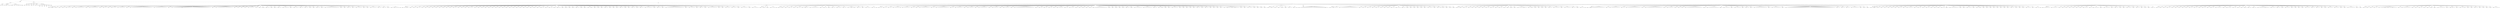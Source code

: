 digraph Tree {
	"t0" [label = "TEI"];
	"t1" [label = "teiHeader"];
	"t2" [label = "fileDesc"];
	"t3" [label = "titleStmt"];
	"t4" [label = "title"];
	"t5" [label = "author"];
	"t6" [label = "publicationStmt"];
	"t7" [label = "editor"];
	"t8" [label = "publisher"];
	"t9" [label = "idno"];
	"t10" [label = "SourceDesc"];
	"t11" [label = "genre"];
	"t12" [label = "inspiration"];
	"t13" [label = "structure"];
	"t14" [label = "type"];
	"t15" [label = "periode"];
	"t16" [label = "taille"];
	"t17" [label = "permalien"];
	"t18" [label = "text"];
	"t19" [label = "front"];
	"t20" [label = "docTitle"];
	"t21" [label = "titlePart"];
	"t22" [label = "titlePart"];
	"t23" [label = "titlePart"];
	"t24" [label = "docDate"];
	"t25" [label = "docAuthor"];
	"t26" [label = "docImprint"];
	"t27" [label = "publisher"];
	"t28" [label = "printer"];
	"t29" [label = "performance"];
	"t30" [label = "premiere"];
	"t31" [label = "castList"];
	"t32" [label = "head"];
	"t33" [label = "castItem"];
	"t34" [label = "role"];
	"t35" [label = "castItem"];
	"t36" [label = "role"];
	"t37" [label = "castItem"];
	"t38" [label = "role"];
	"t39" [label = "castItem"];
	"t40" [label = "role"];
	"t41" [label = "castItem"];
	"t42" [label = "role"];
	"t43" [label = "castItem"];
	"t44" [label = "role"];
	"t45" [label = "set"];
	"t46" [label = "body"];
	"t47" [label = "div1"];
	"t48" [label = "head"];
	"t49" [label = "div2"];
	"t50" [label = "head"];
	"t51" [label = "sp"];
	"t52" [label = "speaker"];
	"t53" [label = "l"];
	"t54" [label = "sp"];
	"t55" [label = "speaker"];
	"t56" [label = "l"];
	"t57" [label = "sp"];
	"t58" [label = "speaker"];
	"t59" [label = "l"];
	"t60" [label = "sp"];
	"t61" [label = "speaker"];
	"t62" [label = "l"];
	"t63" [label = "sp"];
	"t64" [label = "speaker"];
	"t65" [label = "l"];
	"t66" [label = "sp"];
	"t67" [label = "speaker"];
	"t68" [label = "l"];
	"t69" [label = "l"];
	"t70" [label = "l"];
	"t71" [label = "sp"];
	"t72" [label = "speaker"];
	"t73" [label = "l"];
	"t74" [label = "sp"];
	"t75" [label = "speaker"];
	"t76" [label = "l"];
	"t77" [label = "l"];
	"t78" [label = "l"];
	"t79" [label = "l"];
	"t80" [label = "l"];
	"t81" [label = "l"];
	"t82" [label = "sp"];
	"t83" [label = "speaker"];
	"t84" [label = "l"];
	"t85" [label = "sp"];
	"t86" [label = "speaker"];
	"t87" [label = "l"];
	"t88" [label = "l"];
	"t89" [label = "l"];
	"t90" [label = "l"];
	"t91" [label = "l"];
	"t92" [label = "l"];
	"t93" [label = "sp"];
	"t94" [label = "speaker"];
	"t95" [label = "l"];
	"t96" [label = "sp"];
	"t97" [label = "speaker"];
	"t98" [label = "l"];
	"t99" [label = "l"];
	"t100" [label = "sp"];
	"t101" [label = "speaker"];
	"t102" [label = "l"];
	"t103" [label = "sp"];
	"t104" [label = "speaker"];
	"t105" [label = "l"];
	"t106" [label = "l"];
	"t107" [label = "l"];
	"t108" [label = "sp"];
	"t109" [label = "speaker"];
	"t110" [label = "l"];
	"t111" [label = "l"];
	"t112" [label = "l"];
	"t113" [label = "l"];
	"t114" [label = "l"];
	"t115" [label = "sp"];
	"t116" [label = "speaker"];
	"t117" [label = "l"];
	"t118" [label = "sp"];
	"t119" [label = "speaker"];
	"t120" [label = "l"];
	"t121" [label = "l"];
	"t122" [label = "l"];
	"t123" [label = "l"];
	"t124" [label = "l"];
	"t125" [label = "l"];
	"t126" [label = "l"];
	"t127" [label = "l"];
	"t128" [label = "l"];
	"t129" [label = "l"];
	"t130" [label = "l"];
	"t131" [label = "l"];
	"t132" [label = "l"];
	"t133" [label = "l"];
	"t134" [label = "l"];
	"t135" [label = "l"];
	"t136" [label = "sp"];
	"t137" [label = "speaker"];
	"t138" [label = "l"];
	"t139" [label = "l"];
	"t140" [label = "l"];
	"t141" [label = "l"];
	"t142" [label = "l"];
	"t143" [label = "l"];
	"t144" [label = "l"];
	"t145" [label = "l"];
	"t146" [label = "l"];
	"t147" [label = "sp"];
	"t148" [label = "speaker"];
	"t149" [label = "l"];
	"t150" [label = "sp"];
	"t151" [label = "speaker"];
	"t152" [label = "l"];
	"t153" [label = "l"];
	"t154" [label = "l"];
	"t155" [label = "l"];
	"t156" [label = "l"];
	"t157" [label = "l"];
	"t158" [label = "stage"];
	"t159" [label = "l"];
	"t160" [label = "l"];
	"t161" [label = "l"];
	"t162" [label = "l"];
	"t163" [label = "l"];
	"t164" [label = "l"];
	"t165" [label = "l"];
	"t166" [label = "l"];
	"t167" [label = "l"];
	"t168" [label = "l"];
	"t169" [label = "l"];
	"t170" [label = "l"];
	"t171" [label = "l"];
	"t172" [label = "l"];
	"t173" [label = "l"];
	"t174" [label = "l"];
	"t175" [label = "l"];
	"t176" [label = "l"];
	"t177" [label = "l"];
	"t178" [label = "l"];
	"t179" [label = "l"];
	"t180" [label = "sp"];
	"t181" [label = "speaker"];
	"t182" [label = "l"];
	"t183" [label = "sp"];
	"t184" [label = "speaker"];
	"t185" [label = "l"];
	"t186" [label = "l"];
	"t187" [label = "l"];
	"t188" [label = "l"];
	"t189" [label = "l"];
	"t190" [label = "l"];
	"t191" [label = "l"];
	"t192" [label = "l"];
	"t193" [label = "l"];
	"t194" [label = "l"];
	"t195" [label = "l"];
	"t196" [label = "l"];
	"t197" [label = "sp"];
	"t198" [label = "speaker"];
	"t199" [label = "l"];
	"t200" [label = "sp"];
	"t201" [label = "speaker"];
	"t202" [label = "l"];
	"t203" [label = "sp"];
	"t204" [label = "speaker"];
	"t205" [label = "l"];
	"t206" [label = "sp"];
	"t207" [label = "speaker"];
	"t208" [label = "l"];
	"t209" [label = "sp"];
	"t210" [label = "speaker"];
	"t211" [label = "l"];
	"t212" [label = "l"];
	"t213" [label = "l"];
	"t214" [label = "l"];
	"t215" [label = "sp"];
	"t216" [label = "speaker"];
	"t217" [label = "l"];
	"t218" [label = "sp"];
	"t219" [label = "speaker"];
	"t220" [label = "l"];
	"t221" [label = "sp"];
	"t222" [label = "speaker"];
	"t223" [label = "l"];
	"t224" [label = "sp"];
	"t225" [label = "speaker"];
	"t226" [label = "l"];
	"t227" [label = "l"];
	"t228" [label = "sp"];
	"t229" [label = "speaker"];
	"t230" [label = "l"];
	"t231" [label = "sp"];
	"t232" [label = "speaker"];
	"t233" [label = "l"];
	"t234" [label = "sp"];
	"t235" [label = "speaker"];
	"t236" [label = "l"];
	"t237" [label = "l"];
	"t238" [label = "sp"];
	"t239" [label = "speaker"];
	"t240" [label = "l"];
	"t241" [label = "l"];
	"t242" [label = "l"];
	"t243" [label = "l"];
	"t244" [label = "sp"];
	"t245" [label = "speaker"];
	"t246" [label = "l"];
	"t247" [label = "sp"];
	"t248" [label = "speaker"];
	"t249" [label = "l"];
	"t250" [label = "l"];
	"t251" [label = "l"];
	"t252" [label = "sp"];
	"t253" [label = "speaker"];
	"t254" [label = "l"];
	"t255" [label = "l"];
	"t256" [label = "sp"];
	"t257" [label = "speaker"];
	"t258" [label = "l"];
	"t259" [label = "l"];
	"t260" [label = "sp"];
	"t261" [label = "speaker"];
	"t262" [label = "l"];
	"t263" [label = "sp"];
	"t264" [label = "speaker"];
	"t265" [label = "l"];
	"t266" [label = "sp"];
	"t267" [label = "speaker"];
	"t268" [label = "l"];
	"t269" [label = "l"];
	"t270" [label = "sp"];
	"t271" [label = "speaker"];
	"t272" [label = "l"];
	"t273" [label = "sp"];
	"t274" [label = "speaker"];
	"t275" [label = "l"];
	"t276" [label = "l"];
	"t277" [label = "l"];
	"t278" [label = "l"];
	"t279" [label = "l"];
	"t280" [label = "l"];
	"t281" [label = "l"];
	"t282" [label = "l"];
	"t283" [label = "l"];
	"t284" [label = "l"];
	"t285" [label = "sp"];
	"t286" [label = "speaker"];
	"t287" [label = "l"];
	"t288" [label = "sp"];
	"t289" [label = "speaker"];
	"t290" [label = "l"];
	"t291" [label = "sp"];
	"t292" [label = "speaker"];
	"t293" [label = "l"];
	"t294" [label = "l"];
	"t295" [label = "sp"];
	"t296" [label = "speaker"];
	"t297" [label = "l"];
	"t298" [label = "sp"];
	"t299" [label = "speaker"];
	"t300" [label = "l"];
	"t301" [label = "l"];
	"t302" [label = "l"];
	"t303" [label = "l"];
	"t304" [label = "sp"];
	"t305" [label = "speaker"];
	"t306" [label = "l"];
	"t307" [label = "sp"];
	"t308" [label = "speaker"];
	"t309" [label = "l"];
	"t310" [label = "sp"];
	"t311" [label = "speaker"];
	"t312" [label = "l"];
	"t313" [label = "l"];
	"t314" [label = "l"];
	"t315" [label = "l"];
	"t316" [label = "sp"];
	"t317" [label = "speaker"];
	"t318" [label = "l"];
	"t319" [label = "l"];
	"t320" [label = "sp"];
	"t321" [label = "speaker"];
	"t322" [label = "l"];
	"t323" [label = "l"];
	"t324" [label = "sp"];
	"t325" [label = "speaker"];
	"t326" [label = "l"];
	"t327" [label = "sp"];
	"t328" [label = "speaker"];
	"t329" [label = "l"];
	"t330" [label = "stage"];
	"t331" [label = "l"];
	"t332" [label = "l"];
	"t333" [label = "l"];
	"t334" [label = "stage"];
	"t335" [label = "div2"];
	"t336" [label = "head"];
	"t337" [label = "sp"];
	"t338" [label = "speaker"];
	"t339" [label = "l"];
	"t340" [label = "l"];
	"t341" [label = "stage"];
	"t342" [label = "l"];
	"t343" [label = "sp"];
	"t344" [label = "speaker"];
	"t345" [label = "l"];
	"t346" [label = "sp"];
	"t347" [label = "speaker"];
	"t348" [label = "l"];
	"t349" [label = "sp"];
	"t350" [label = "speaker"];
	"t351" [label = "l"];
	"t352" [label = "l"];
	"t353" [label = "sp"];
	"t354" [label = "speaker"];
	"t355" [label = "l"];
	"t356" [label = "sp"];
	"t357" [label = "speaker"];
	"t358" [label = "l"];
	"t359" [label = "sp"];
	"t360" [label = "speaker"];
	"t361" [label = "l"];
	"t362" [label = "sp"];
	"t363" [label = "speaker"];
	"t364" [label = "l"];
	"t365" [label = "sp"];
	"t366" [label = "speaker"];
	"t367" [label = "l"];
	"t368" [label = "sp"];
	"t369" [label = "speaker"];
	"t370" [label = "l"];
	"t371" [label = "sp"];
	"t372" [label = "speaker"];
	"t373" [label = "l"];
	"t374" [label = "sp"];
	"t375" [label = "speaker"];
	"t376" [label = "l"];
	"t377" [label = "sp"];
	"t378" [label = "speaker"];
	"t379" [label = "l"];
	"t380" [label = "sp"];
	"t381" [label = "speaker"];
	"t382" [label = "l"];
	"t383" [label = "l"];
	"t384" [label = "sp"];
	"t385" [label = "speaker"];
	"t386" [label = "l"];
	"t387" [label = "sp"];
	"t388" [label = "speaker"];
	"t389" [label = "l"];
	"t390" [label = "sp"];
	"t391" [label = "speaker"];
	"t392" [label = "l"];
	"t393" [label = "sp"];
	"t394" [label = "speaker"];
	"t395" [label = "l"];
	"t396" [label = "l"];
	"t397" [label = "l"];
	"t398" [label = "sp"];
	"t399" [label = "speaker"];
	"t400" [label = "l"];
	"t401" [label = "sp"];
	"t402" [label = "speaker"];
	"t403" [label = "l"];
	"t404" [label = "sp"];
	"t405" [label = "speaker"];
	"t406" [label = "l"];
	"t407" [label = "sp"];
	"t408" [label = "speaker"];
	"t409" [label = "l"];
	"t410" [label = "sp"];
	"t411" [label = "speaker"];
	"t412" [label = "l"];
	"t413" [label = "sp"];
	"t414" [label = "speaker"];
	"t415" [label = "l"];
	"t416" [label = "sp"];
	"t417" [label = "speaker"];
	"t418" [label = "l"];
	"t419" [label = "sp"];
	"t420" [label = "speaker"];
	"t421" [label = "l"];
	"t422" [label = "sp"];
	"t423" [label = "speaker"];
	"t424" [label = "l"];
	"t425" [label = "sp"];
	"t426" [label = "speaker"];
	"t427" [label = "l"];
	"t428" [label = "sp"];
	"t429" [label = "speaker"];
	"t430" [label = "l"];
	"t431" [label = "sp"];
	"t432" [label = "speaker"];
	"t433" [label = "l"];
	"t434" [label = "sp"];
	"t435" [label = "speaker"];
	"t436" [label = "l"];
	"t437" [label = "sp"];
	"t438" [label = "speaker"];
	"t439" [label = "l"];
	"t440" [label = "sp"];
	"t441" [label = "speaker"];
	"t442" [label = "l"];
	"t443" [label = "sp"];
	"t444" [label = "speaker"];
	"t445" [label = "l"];
	"t446" [label = "sp"];
	"t447" [label = "speaker"];
	"t448" [label = "l"];
	"t449" [label = "sp"];
	"t450" [label = "speaker"];
	"t451" [label = "l"];
	"t452" [label = "sp"];
	"t453" [label = "speaker"];
	"t454" [label = "l"];
	"t455" [label = "sp"];
	"t456" [label = "speaker"];
	"t457" [label = "l"];
	"t458" [label = "l"];
	"t459" [label = "sp"];
	"t460" [label = "speaker"];
	"t461" [label = "l"];
	"t462" [label = "sp"];
	"t463" [label = "speaker"];
	"t464" [label = "l"];
	"t465" [label = "l"];
	"t466" [label = "sp"];
	"t467" [label = "speaker"];
	"t468" [label = "l"];
	"t469" [label = "sp"];
	"t470" [label = "speaker"];
	"t471" [label = "l"];
	"t472" [label = "l"];
	"t473" [label = "sp"];
	"t474" [label = "speaker"];
	"t475" [label = "l"];
	"t476" [label = "sp"];
	"t477" [label = "speaker"];
	"t478" [label = "l"];
	"t479" [label = "sp"];
	"t480" [label = "speaker"];
	"t481" [label = "l"];
	"t482" [label = "sp"];
	"t483" [label = "speaker"];
	"t484" [label = "l"];
	"t485" [label = "sp"];
	"t486" [label = "speaker"];
	"t487" [label = "l"];
	"t488" [label = "l"];
	"t489" [label = "sp"];
	"t490" [label = "speaker"];
	"t491" [label = "l"];
	"t492" [label = "sp"];
	"t493" [label = "speaker"];
	"t494" [label = "l"];
	"t495" [label = "sp"];
	"t496" [label = "speaker"];
	"t497" [label = "l"];
	"t498" [label = "stage"];
	"t499" [label = "l"];
	"t500" [label = "sp"];
	"t501" [label = "speaker"];
	"t502" [label = "l"];
	"t503" [label = "sp"];
	"t504" [label = "speaker"];
	"t505" [label = "l"];
	"t506" [label = "sp"];
	"t507" [label = "speaker"];
	"t508" [label = "l"];
	"t509" [label = "sp"];
	"t510" [label = "speaker"];
	"t511" [label = "l"];
	"t512" [label = "l"];
	"t513" [label = "sp"];
	"t514" [label = "speaker"];
	"t515" [label = "l"];
	"t516" [label = "sp"];
	"t517" [label = "speaker"];
	"t518" [label = "l"];
	"t519" [label = "sp"];
	"t520" [label = "speaker"];
	"t521" [label = "l"];
	"t522" [label = "sp"];
	"t523" [label = "speaker"];
	"t524" [label = "l"];
	"t525" [label = "l"];
	"t526" [label = "sp"];
	"t527" [label = "speaker"];
	"t528" [label = "l"];
	"t529" [label = "sp"];
	"t530" [label = "speaker"];
	"t531" [label = "l"];
	"t532" [label = "sp"];
	"t533" [label = "speaker"];
	"t534" [label = "l"];
	"t535" [label = "l"];
	"t536" [label = "sp"];
	"t537" [label = "speaker"];
	"t538" [label = "l"];
	"t539" [label = "sp"];
	"t540" [label = "speaker"];
	"t541" [label = "l"];
	"t542" [label = "l"];
	"t543" [label = "sp"];
	"t544" [label = "speaker"];
	"t545" [label = "l"];
	"t546" [label = "l"];
	"t547" [label = "l"];
	"t548" [label = "l"];
	"t549" [label = "l"];
	"t550" [label = "sp"];
	"t551" [label = "speaker"];
	"t552" [label = "l"];
	"t553" [label = "sp"];
	"t554" [label = "speaker"];
	"t555" [label = "l"];
	"t556" [label = "l"];
	"t557" [label = "sp"];
	"t558" [label = "speaker"];
	"t559" [label = "l"];
	"t560" [label = "sp"];
	"t561" [label = "speaker"];
	"t562" [label = "l"];
	"t563" [label = "l"];
	"t564" [label = "l"];
	"t565" [label = "l"];
	"t566" [label = "l"];
	"t567" [label = "l"];
	"t568" [label = "l"];
	"t569" [label = "l"];
	"t570" [label = "l"];
	"t571" [label = "l"];
	"t572" [label = "l"];
	"t573" [label = "l"];
	"t574" [label = "l"];
	"t575" [label = "sp"];
	"t576" [label = "speaker"];
	"t577" [label = "l"];
	"t578" [label = "sp"];
	"t579" [label = "speaker"];
	"t580" [label = "l"];
	"t581" [label = "l"];
	"t582" [label = "l"];
	"t583" [label = "l"];
	"t584" [label = "sp"];
	"t585" [label = "speaker"];
	"t586" [label = "l"];
	"t587" [label = "sp"];
	"t588" [label = "speaker"];
	"t589" [label = "l"];
	"t590" [label = "l"];
	"t591" [label = "sp"];
	"t592" [label = "speaker"];
	"t593" [label = "l"];
	"t594" [label = "sp"];
	"t595" [label = "speaker"];
	"t596" [label = "l"];
	"t597" [label = "l"];
	"t598" [label = "l"];
	"t599" [label = "l"];
	"t600" [label = "l"];
	"t601" [label = "l"];
	"t602" [label = "sp"];
	"t603" [label = "speaker"];
	"t604" [label = "l"];
	"t605" [label = "sp"];
	"t606" [label = "speaker"];
	"t607" [label = "l"];
	"t608" [label = "sp"];
	"t609" [label = "speaker"];
	"t610" [label = "l"];
	"t611" [label = "l"];
	"t612" [label = "l"];
	"t613" [label = "sp"];
	"t614" [label = "speaker"];
	"t615" [label = "l"];
	"t616" [label = "l"];
	"t617" [label = "l"];
	"t618" [label = "sp"];
	"t619" [label = "speaker"];
	"t620" [label = "l"];
	"t621" [label = "sp"];
	"t622" [label = "speaker"];
	"t623" [label = "l"];
	"t624" [label = "l"];
	"t625" [label = "l"];
	"t626" [label = "l"];
	"t627" [label = "sp"];
	"t628" [label = "speaker"];
	"t629" [label = "l"];
	"t630" [label = "sp"];
	"t631" [label = "speaker"];
	"t632" [label = "l"];
	"t633" [label = "l"];
	"t634" [label = "l"];
	"t635" [label = "l"];
	"t636" [label = "div2"];
	"t637" [label = "head"];
	"t638" [label = "sp"];
	"t639" [label = "speaker"];
	"t640" [label = "l"];
	"t641" [label = "sp"];
	"t642" [label = "speaker"];
	"t643" [label = "l"];
	"t644" [label = "sp"];
	"t645" [label = "speaker"];
	"t646" [label = "l"];
	"t647" [label = "sp"];
	"t648" [label = "speaker"];
	"t649" [label = "l"];
	"t650" [label = "l"];
	"t651" [label = "l"];
	"t652" [label = "stage"];
	"t653" [label = "div2"];
	"t654" [label = "head"];
	"t655" [label = "sp"];
	"t656" [label = "speaker"];
	"t657" [label = "l"];
	"t658" [label = "sp"];
	"t659" [label = "speaker"];
	"t660" [label = "l"];
	"t661" [label = "sp"];
	"t662" [label = "speaker"];
	"t663" [label = "l"];
	"t664" [label = "sp"];
	"t665" [label = "speaker"];
	"t666" [label = "l"];
	"t667" [label = "l"];
	"t668" [label = "sp"];
	"t669" [label = "speaker"];
	"t670" [label = "l"];
	"t671" [label = "sp"];
	"t672" [label = "speaker"];
	"t673" [label = "l"];
	"t674" [label = "l"];
	"t675" [label = "sp"];
	"t676" [label = "speaker"];
	"t677" [label = "l"];
	"t678" [label = "stage"];
	"t679" [label = "l"];
	"t680" [label = "l"];
	"t681" [label = "sp"];
	"t682" [label = "speaker"];
	"t683" [label = "l"];
	"t684" [label = "l"];
	"t685" [label = "l"];
	"t686" [label = "l"];
	"t687" [label = "l"];
	"t688" [label = "l"];
	"t689" [label = "sp"];
	"t690" [label = "speaker"];
	"t691" [label = "l"];
	"t692" [label = "sp"];
	"t693" [label = "speaker"];
	"t694" [label = "l"];
	"t695" [label = "l"];
	"t696" [label = "sp"];
	"t697" [label = "speaker"];
	"t698" [label = "l"];
	"t699" [label = "sp"];
	"t700" [label = "speaker"];
	"t701" [label = "l"];
	"t702" [label = "l"];
	"t703" [label = "sp"];
	"t704" [label = "speaker"];
	"t705" [label = "l"];
	"t706" [label = "l"];
	"t707" [label = "l"];
	"t708" [label = "sp"];
	"t709" [label = "speaker"];
	"t710" [label = "l"];
	"t711" [label = "l"];
	"t712" [label = "sp"];
	"t713" [label = "speaker"];
	"t714" [label = "l"];
	"t715" [label = "stage"];
	"t716" [label = "l"];
	"t717" [label = "stage"];
	"t718" [label = "l"];
	"t719" [label = "sp"];
	"t720" [label = "speaker"];
	"t721" [label = "l"];
	"t722" [label = "l"];
	"t723" [label = "sp"];
	"t724" [label = "speaker"];
	"t725" [label = "l"];
	"t726" [label = "sp"];
	"t727" [label = "speaker"];
	"t728" [label = "l"];
	"t729" [label = "l"];
	"t730" [label = "l"];
	"t731" [label = "sp"];
	"t732" [label = "speaker"];
	"t733" [label = "l"];
	"t734" [label = "l"];
	"t735" [label = "stage"];
	"t736" [label = "div2"];
	"t737" [label = "head"];
	"t738" [label = "sp"];
	"t739" [label = "speaker"];
	"t740" [label = "l"];
	"t741" [label = "l"];
	"t742" [label = "sp"];
	"t743" [label = "speaker"];
	"t744" [label = "l"];
	"t745" [label = "l"];
	"t746" [label = "sp"];
	"t747" [label = "speaker"];
	"t748" [label = "l"];
	"t749" [label = "l"];
	"t750" [label = "sp"];
	"t751" [label = "speaker"];
	"t752" [label = "l"];
	"t753" [label = "l"];
	"t754" [label = "l"];
	"t755" [label = "l"];
	"t756" [label = "stage"];
	"t757" [label = "sp"];
	"t758" [label = "speaker"];
	"t759" [label = "l"];
	"t760" [label = "l"];
	"t761" [label = "l"];
	"t762" [label = "l"];
	"t763" [label = "l"];
	"t764" [label = "sp"];
	"t765" [label = "speaker"];
	"t766" [label = "l"];
	"t767" [label = "l"];
	"t768" [label = "sp"];
	"t769" [label = "speaker"];
	"t770" [label = "l"];
	"t771" [label = "sp"];
	"t772" [label = "speaker"];
	"t773" [label = "l"];
	"t774" [label = "l"];
	"t775" [label = "l"];
	"t776" [label = "l"];
	"t777" [label = "l"];
	"t778" [label = "l"];
	"t779" [label = "l"];
	"t780" [label = "sp"];
	"t781" [label = "speaker"];
	"t782" [label = "l"];
	"t783" [label = "l"];
	"t784" [label = "sp"];
	"t785" [label = "speaker"];
	"t786" [label = "l"];
	"t787" [label = "l"];
	"t788" [label = "l"];
	"t789" [label = "l"];
	"t790" [label = "l"];
	"t791" [label = "l"];
	"t792" [label = "l"];
	"t793" [label = "l"];
	"t794" [label = "l"];
	"t795" [label = "sp"];
	"t796" [label = "speaker"];
	"t797" [label = "l"];
	"t798" [label = "l"];
	"t799" [label = "sp"];
	"t800" [label = "speaker"];
	"t801" [label = "l"];
	"t802" [label = "l"];
	"t803" [label = "l"];
	"t804" [label = "l"];
	"t805" [label = "l"];
	"t806" [label = "sp"];
	"t807" [label = "speaker"];
	"t808" [label = "l"];
	"t809" [label = "sp"];
	"t810" [label = "speaker"];
	"t811" [label = "l"];
	"t812" [label = "l"];
	"t813" [label = "l"];
	"t814" [label = "l"];
	"t815" [label = "sp"];
	"t816" [label = "speaker"];
	"t817" [label = "l"];
	"t818" [label = "sp"];
	"t819" [label = "speaker"];
	"t820" [label = "l"];
	"t821" [label = "l"];
	"t822" [label = "l"];
	"t823" [label = "l"];
	"t824" [label = "l"];
	"t825" [label = "l"];
	"t826" [label = "sp"];
	"t827" [label = "speaker"];
	"t828" [label = "l"];
	"t829" [label = "sp"];
	"t830" [label = "speaker"];
	"t831" [label = "l"];
	"t832" [label = "l"];
	"t833" [label = "l"];
	"t834" [label = "l"];
	"t835" [label = "sp"];
	"t836" [label = "speaker"];
	"t837" [label = "l"];
	"t838" [label = "sp"];
	"t839" [label = "speaker"];
	"t840" [label = "l"];
	"t841" [label = "l"];
	"t842" [label = "l"];
	"t843" [label = "l"];
	"t844" [label = "sp"];
	"t845" [label = "speaker"];
	"t846" [label = "l"];
	"t847" [label = "sp"];
	"t848" [label = "speaker"];
	"t849" [label = "l"];
	"t850" [label = "l"];
	"t851" [label = "l"];
	"t852" [label = "l"];
	"t853" [label = "l"];
	"t854" [label = "l"];
	"t855" [label = "l"];
	"t856" [label = "l"];
	"t857" [label = "l"];
	"t858" [label = "l"];
	"t859" [label = "l"];
	"t860" [label = "l"];
	"t861" [label = "l"];
	"t862" [label = "l"];
	"t863" [label = "sp"];
	"t864" [label = "speaker"];
	"t865" [label = "l"];
	"t866" [label = "sp"];
	"t867" [label = "speaker"];
	"t868" [label = "l"];
	"t869" [label = "l"];
	"t870" [label = "sp"];
	"t871" [label = "speaker"];
	"t872" [label = "l"];
	"t873" [label = "l"];
	"t874" [label = "sp"];
	"t875" [label = "speaker"];
	"t876" [label = "l"];
	"t877" [label = "l"];
	"t878" [label = "sp"];
	"t879" [label = "speaker"];
	"t880" [label = "l"];
	"t881" [label = "sp"];
	"t882" [label = "speaker"];
	"t883" [label = "l"];
	"t884" [label = "l"];
	"t885" [label = "l"];
	"t886" [label = "l"];
	"t887" [label = "sp"];
	"t888" [label = "speaker"];
	"t889" [label = "l"];
	"t890" [label = "l"];
	"t891" [label = "sp"];
	"t892" [label = "speaker"];
	"t893" [label = "l"];
	"t894" [label = "l"];
	"t895" [label = "l"];
	"t896" [label = "sp"];
	"t897" [label = "speaker"];
	"t898" [label = "l"];
	"t899" [label = "sp"];
	"t900" [label = "speaker"];
	"t901" [label = "l"];
	"t902" [label = "sp"];
	"t903" [label = "speaker"];
	"t904" [label = "l"];
	"t905" [label = "sp"];
	"t906" [label = "speaker"];
	"t907" [label = "l"];
	"t908" [label = "sp"];
	"t909" [label = "speaker"];
	"t910" [label = "l"];
	"t911" [label = "sp"];
	"t912" [label = "speaker"];
	"t913" [label = "l"];
	"t914" [label = "l"];
	"t915" [label = "l"];
	"t916" [label = "l"];
	"t917" [label = "l"];
	"t918" [label = "l"];
	"t919" [label = "l"];
	"t920" [label = "l"];
	"t921" [label = "l"];
	"t922" [label = "l"];
	"t923" [label = "sp"];
	"t924" [label = "speaker"];
	"t925" [label = "l"];
	"t926" [label = "sp"];
	"t927" [label = "speaker"];
	"t928" [label = "l"];
	"t929" [label = "sp"];
	"t930" [label = "speaker"];
	"t931" [label = "l"];
	"t932" [label = "sp"];
	"t933" [label = "speaker"];
	"t934" [label = "l"];
	"t935" [label = "sp"];
	"t936" [label = "speaker"];
	"t937" [label = "l"];
	"t938" [label = "sp"];
	"t939" [label = "speaker"];
	"t940" [label = "l"];
	"t941" [label = "l"];
	"t942" [label = "sp"];
	"t943" [label = "speaker"];
	"t944" [label = "l"];
	"t945" [label = "sp"];
	"t946" [label = "speaker"];
	"t947" [label = "l"];
	"t948" [label = "l"];
	"t949" [label = "l"];
	"t950" [label = "l"];
	"t951" [label = "l"];
	"t952" [label = "sp"];
	"t953" [label = "speaker"];
	"t954" [label = "l"];
	"t955" [label = "l"];
	"t956" [label = "l"];
	"t957" [label = "l"];
	"t958" [label = "l"];
	"t959" [label = "l"];
	"t960" [label = "sp"];
	"t961" [label = "speaker"];
	"t962" [label = "l"];
	"t963" [label = "l"];
	"t964" [label = "sp"];
	"t965" [label = "speaker"];
	"t966" [label = "l"];
	"t967" [label = "stage"];
	"t968" [label = "l"];
	"t969" [label = "sp"];
	"t970" [label = "speaker"];
	"t971" [label = "l"];
	"t972" [label = "sp"];
	"t973" [label = "speaker"];
	"t974" [label = "l"];
	"t975" [label = "sp"];
	"t976" [label = "speaker"];
	"t977" [label = "l"];
	"t978" [label = "l"];
	"t979" [label = "l"];
	"t980" [label = "l"];
	"t981" [label = "sp"];
	"t982" [label = "speaker"];
	"t983" [label = "l"];
	"t984" [label = "sp"];
	"t985" [label = "speaker"];
	"t986" [label = "l"];
	"t987" [label = "sp"];
	"t988" [label = "speaker"];
	"t989" [label = "l"];
	"t990" [label = "sp"];
	"t991" [label = "speaker"];
	"t992" [label = "l"];
	"t993" [label = "sp"];
	"t994" [label = "speaker"];
	"t995" [label = "l"];
	"t996" [label = "sp"];
	"t997" [label = "speaker"];
	"t998" [label = "l"];
	"t999" [label = "l"];
	"t1000" [label = "sp"];
	"t1001" [label = "speaker"];
	"t1002" [label = "l"];
	"t1003" [label = "sp"];
	"t1004" [label = "speaker"];
	"t1005" [label = "l"];
	"t1006" [label = "l"];
	"t1007" [label = "sp"];
	"t1008" [label = "speaker"];
	"t1009" [label = "l"];
	"t1010" [label = "sp"];
	"t1011" [label = "speaker"];
	"t1012" [label = "l"];
	"t1013" [label = "sp"];
	"t1014" [label = "speaker"];
	"t1015" [label = "l"];
	"t1016" [label = "sp"];
	"t1017" [label = "speaker"];
	"t1018" [label = "l"];
	"t1019" [label = "sp"];
	"t1020" [label = "speaker"];
	"t1021" [label = "l"];
	"t1022" [label = "stage"];
	"t1023" [label = "l"];
	"t1024" [label = "l"];
	"t1025" [label = "stage"];
	"t1026" [label = "l"];
	"t1027" [label = "stage"];
	"t1028" [label = "l"];
	"t1029" [label = "l"];
	"t1030" [label = "l"];
	"t1031" [label = "sp"];
	"t1032" [label = "speaker"];
	"t1033" [label = "l"];
	"t1034" [label = "sp"];
	"t1035" [label = "speaker"];
	"t1036" [label = "l"];
	"t1037" [label = "sp"];
	"t1038" [label = "speaker"];
	"t1039" [label = "l"];
	"t1040" [label = "l"];
	"t1041" [label = "l"];
	"t1042" [label = "sp"];
	"t1043" [label = "speaker"];
	"t1044" [label = "l"];
	"t1045" [label = "sp"];
	"t1046" [label = "speaker"];
	"t1047" [label = "l"];
	"t1048" [label = "sp"];
	"t1049" [label = "speaker"];
	"t1050" [label = "l"];
	"t1051" [label = "sp"];
	"t1052" [label = "speaker"];
	"t1053" [label = "l"];
	"t1054" [label = "div2"];
	"t1055" [label = "head"];
	"t1056" [label = "sp"];
	"t1057" [label = "speaker"];
	"t1058" [label = "l"];
	"t1059" [label = "sp"];
	"t1060" [label = "speaker"];
	"t1061" [label = "l"];
	"t1062" [label = "sp"];
	"t1063" [label = "speaker"];
	"t1064" [label = "l"];
	"t1065" [label = "sp"];
	"t1066" [label = "speaker"];
	"t1067" [label = "l"];
	"t1068" [label = "sp"];
	"t1069" [label = "speaker"];
	"t1070" [label = "l"];
	"t1071" [label = "sp"];
	"t1072" [label = "speaker"];
	"t1073" [label = "l"];
	"t1074" [label = "sp"];
	"t1075" [label = "speaker"];
	"t1076" [label = "l"];
	"t1077" [label = "l"];
	"t1078" [label = "sp"];
	"t1079" [label = "speaker"];
	"t1080" [label = "l"];
	"t1081" [label = "stage"];
	"t1082" [label = "div2"];
	"t1083" [label = "head"];
	"t1084" [label = "sp"];
	"t1085" [label = "speaker"];
	"t1086" [label = "l"];
	"t1087" [label = "l"];
	"t1088" [label = "l"];
	"t1089" [label = "l"];
	"t1090" [label = "l"];
	"t1091" [label = "l"];
	"t1092" [label = "l"];
	"t1093" [label = "l"];
	"t1094" [label = "l"];
	"t1095" [label = "l"];
	"t1096" [label = "l"];
	"t1097" [label = "l"];
	"t1098" [label = "l"];
	"t1099" [label = "l"];
	"t1100" [label = "l"];
	"t1101" [label = "l"];
	"t1102" [label = "l"];
	"t1103" [label = "l"];
	"t1104" [label = "stage"];
	"t1105" [label = "l"];
	"t1106" [label = "l"];
	"t1107" [label = "div2"];
	"t1108" [label = "head"];
	"t1109" [label = "sp"];
	"t1110" [label = "speaker"];
	"t1111" [label = "l"];
	"t1112" [label = "sp"];
	"t1113" [label = "speaker"];
	"t1114" [label = "l"];
	"t1115" [label = "l"];
	"t1116" [label = "l"];
	"t1117" [label = "sp"];
	"t1118" [label = "speaker"];
	"t1119" [label = "l"];
	"t1120" [label = "l"];
	"t1121" [label = "l"];
	"t1122" [label = "l"];
	"t1123" [label = "l"];
	"t1124" [label = "l"];
	"t1125" [label = "l"];
	"t1126" [label = "l"];
	"t1127" [label = "l"];
	"t1128" [label = "l"];
	"t1129" [label = "l"];
	"t1130" [label = "l"];
	"t1131" [label = "l"];
	"t1132" [label = "sp"];
	"t1133" [label = "speaker"];
	"t1134" [label = "l"];
	"t1135" [label = "sp"];
	"t1136" [label = "speaker"];
	"t1137" [label = "l"];
	"t1138" [label = "l"];
	"t1139" [label = "sp"];
	"t1140" [label = "speaker"];
	"t1141" [label = "l"];
	"t1142" [label = "l"];
	"t1143" [label = "sp"];
	"t1144" [label = "speaker"];
	"t1145" [label = "l"];
	"t1146" [label = "sp"];
	"t1147" [label = "speaker"];
	"t1148" [label = "l"];
	"t1149" [label = "l"];
	"t1150" [label = "sp"];
	"t1151" [label = "speaker"];
	"t1152" [label = "l"];
	"t1153" [label = "sp"];
	"t1154" [label = "speaker"];
	"t1155" [label = "l"];
	"t1156" [label = "sp"];
	"t1157" [label = "speaker"];
	"t1158" [label = "l"];
	"t1159" [label = "sp"];
	"t1160" [label = "speaker"];
	"t1161" [label = "l"];
	"t1162" [label = "l"];
	"t1163" [label = "sp"];
	"t1164" [label = "speaker"];
	"t1165" [label = "l"];
	"t1166" [label = "l"];
	"t1167" [label = "l"];
	"t1168" [label = "sp"];
	"t1169" [label = "speaker"];
	"t1170" [label = "l"];
	"t1171" [label = "l"];
	"t1172" [label = "sp"];
	"t1173" [label = "speaker"];
	"t1174" [label = "l"];
	"t1175" [label = "sp"];
	"t1176" [label = "speaker"];
	"t1177" [label = "l"];
	"t1178" [label = "sp"];
	"t1179" [label = "speaker"];
	"t1180" [label = "l"];
	"t1181" [label = "sp"];
	"t1182" [label = "speaker"];
	"t1183" [label = "l"];
	"t1184" [label = "sp"];
	"t1185" [label = "speaker"];
	"t1186" [label = "l"];
	"t1187" [label = "sp"];
	"t1188" [label = "speaker"];
	"t1189" [label = "l"];
	"t1190" [label = "sp"];
	"t1191" [label = "speaker"];
	"t1192" [label = "l"];
	"t1193" [label = "l"];
	"t1194" [label = "l"];
	"t1195" [label = "sp"];
	"t1196" [label = "speaker"];
	"t1197" [label = "l"];
	"t1198" [label = "sp"];
	"t1199" [label = "speaker"];
	"t1200" [label = "l"];
	"t1201" [label = "stage"];
	"t1202" [label = "sp"];
	"t1203" [label = "speaker"];
	"t1204" [label = "l"];
	"t1205" [label = "sp"];
	"t1206" [label = "speaker"];
	"t1207" [label = "l"];
	"t1208" [label = "sp"];
	"t1209" [label = "speaker"];
	"t1210" [label = "l"];
	"t1211" [label = "sp"];
	"t1212" [label = "speaker"];
	"t1213" [label = "l"];
	"t1214" [label = "div2"];
	"t1215" [label = "head"];
	"t1216" [label = "sp"];
	"t1217" [label = "speaker"];
	"t1218" [label = "l"];
	"t1219" [label = "sp"];
	"t1220" [label = "speaker"];
	"t1221" [label = "l"];
	"t1222" [label = "sp"];
	"t1223" [label = "speaker"];
	"t1224" [label = "l"];
	"t1225" [label = "l"];
	"t1226" [label = "sp"];
	"t1227" [label = "speaker"];
	"t1228" [label = "l"];
	"t1229" [label = "sp"];
	"t1230" [label = "speaker"];
	"t1231" [label = "l"];
	"t1232" [label = "sp"];
	"t1233" [label = "speaker"];
	"t1234" [label = "l"];
	"t1235" [label = "sp"];
	"t1236" [label = "speaker"];
	"t1237" [label = "l"];
	"t1238" [label = "sp"];
	"t1239" [label = "speaker"];
	"t1240" [label = "l"];
	"t1241" [label = "sp"];
	"t1242" [label = "speaker"];
	"t1243" [label = "l"];
	"t1244" [label = "l"];
	"t1245" [label = "sp"];
	"t1246" [label = "speaker"];
	"t1247" [label = "l"];
	"t1248" [label = "l"];
	"t1249" [label = "sp"];
	"t1250" [label = "speaker"];
	"t1251" [label = "l"];
	"t1252" [label = "sp"];
	"t1253" [label = "speaker"];
	"t1254" [label = "l"];
	"t1255" [label = "l"];
	"t1256" [label = "sp"];
	"t1257" [label = "speaker"];
	"t1258" [label = "l"];
	"t1259" [label = "sp"];
	"t1260" [label = "speaker"];
	"t1261" [label = "l"];
	"t1262" [label = "sp"];
	"t1263" [label = "speaker"];
	"t1264" [label = "l"];
	"t1265" [label = "sp"];
	"t1266" [label = "speaker"];
	"t1267" [label = "l"];
	"t1268" [label = "sp"];
	"t1269" [label = "speaker"];
	"t1270" [label = "l"];
	"t1271" [label = "l"];
	"t1272" [label = "l"];
	"t1273" [label = "stage"];
	"t1274" [label = "l"];
	"t1275" [label = "l"];
	"t1276" [label = "sp"];
	"t1277" [label = "speaker"];
	"t1278" [label = "l"];
	"t1279" [label = "stage"];
	"t1280" [label = "l"];
	"t1281" [label = "sp"];
	"t1282" [label = "speaker"];
	"t1283" [label = "l"];
	"t1284" [label = "sp"];
	"t1285" [label = "speaker"];
	"t1286" [label = "l"];
	"t1287" [label = "sp"];
	"t1288" [label = "speaker"];
	"t1289" [label = "l"];
	"t1290" [label = "sp"];
	"t1291" [label = "speaker"];
	"t1292" [label = "l"];
	"t1293" [label = "sp"];
	"t1294" [label = "speaker"];
	"t1295" [label = "l"];
	"t1296" [label = "l"];
	"t1297" [label = "sp"];
	"t1298" [label = "speaker"];
	"t1299" [label = "l"];
	"t1300" [label = "l"];
	"t1301" [label = "l"];
	"t1302" [label = "l"];
	"t1303" [label = "sp"];
	"t1304" [label = "speaker"];
	"t1305" [label = "l"];
	"t1306" [label = "sp"];
	"t1307" [label = "speaker"];
	"t1308" [label = "l"];
	"t1309" [label = "l"];
	"t1310" [label = "l"];
	"t1311" [label = "l"];
	"t1312" [label = "sp"];
	"t1313" [label = "speaker"];
	"t1314" [label = "l"];
	"t1315" [label = "l"];
	"t1316" [label = "sp"];
	"t1317" [label = "speaker"];
	"t1318" [label = "l"];
	"t1319" [label = "sp"];
	"t1320" [label = "speaker"];
	"t1321" [label = "l"];
	"t1322" [label = "l"];
	"t1323" [label = "stage"];
	"t1324" [label = "div2"];
	"t1325" [label = "head"];
	"t1326" [label = "sp"];
	"t1327" [label = "speaker"];
	"t1328" [label = "l"];
	"t1329" [label = "sp"];
	"t1330" [label = "speaker"];
	"t1331" [label = "l"];
	"t1332" [label = "l"];
	"t1333" [label = "l"];
	"t1334" [label = "l"];
	"t1335" [label = "l"];
	"t1336" [label = "l"];
	"t1337" [label = "l"];
	"t1338" [label = "l"];
	"t1339" [label = "l"];
	"t1340" [label = "l"];
	"t1341" [label = "sp"];
	"t1342" [label = "speaker"];
	"t1343" [label = "l"];
	"t1344" [label = "sp"];
	"t1345" [label = "speaker"];
	"t1346" [label = "l"];
	"t1347" [label = "l"];
	"t1348" [label = "l"];
	"t1349" [label = "l"];
	"t1350" [label = "l"];
	"t1351" [label = "l"];
	"t1352" [label = "l"];
	"t1353" [label = "sp"];
	"t1354" [label = "speaker"];
	"t1355" [label = "l"];
	"t1356" [label = "l"];
	"t1357" [label = "sp"];
	"t1358" [label = "speaker"];
	"t1359" [label = "l"];
	"t1360" [label = "l"];
	"t1361" [label = "l"];
	"t1362" [label = "l"];
	"t1363" [label = "l"];
	"t1364" [label = "l"];
	"t1365" [label = "l"];
	"t1366" [label = "l"];
	"t1367" [label = "l"];
	"t1368" [label = "l"];
	"t1369" [label = "sp"];
	"t1370" [label = "speaker"];
	"t1371" [label = "l"];
	"t1372" [label = "sp"];
	"t1373" [label = "speaker"];
	"t1374" [label = "l"];
	"t1375" [label = "l"];
	"t1376" [label = "l"];
	"t1377" [label = "l"];
	"t1378" [label = "l"];
	"t1379" [label = "l"];
	"t1380" [label = "l"];
	"t1381" [label = "l"];
	"t1382" [label = "l"];
	"t1383" [label = "l"];
	"t1384" [label = "l"];
	"t1385" [label = "l"];
	"t1386" [label = "sp"];
	"t1387" [label = "speaker"];
	"t1388" [label = "l"];
	"t1389" [label = "sp"];
	"t1390" [label = "speaker"];
	"t1391" [label = "l"];
	"t1392" [label = "l"];
	"t1393" [label = "l"];
	"t1394" [label = "l"];
	"t1395" [label = "sp"];
	"t1396" [label = "speaker"];
	"t1397" [label = "l"];
	"t1398" [label = "sp"];
	"t1399" [label = "speaker"];
	"t1400" [label = "l"];
	"t1401" [label = "sp"];
	"t1402" [label = "speaker"];
	"t1403" [label = "l"];
	"t1404" [label = "sp"];
	"t1405" [label = "speaker"];
	"t1406" [label = "l"];
	"t1407" [label = "l"];
	"t1408" [label = "l"];
	"t1409" [label = "l"];
	"t1410" [label = "l"];
	"t1411" [label = "l"];
	"t1412" [label = "l"];
	"t1413" [label = "l"];
	"t1414" [label = "l"];
	"t1415" [label = "l"];
	"t1416" [label = "l"];
	"t1417" [label = "l"];
	"t1418" [label = "sp"];
	"t1419" [label = "speaker"];
	"t1420" [label = "l"];
	"t1421" [label = "sp"];
	"t1422" [label = "speaker"];
	"t1423" [label = "l"];
	"t1424" [label = "l"];
	"t1425" [label = "l"];
	"t1426" [label = "l"];
	"t1427" [label = "l"];
	"t1428" [label = "l"];
	"t1429" [label = "l"];
	"t1430" [label = "l"];
	"t1431" [label = "sp"];
	"t1432" [label = "speaker"];
	"t1433" [label = "l"];
	"t1434" [label = "sp"];
	"t1435" [label = "speaker"];
	"t1436" [label = "l"];
	"t1437" [label = "l"];
	"t1438" [label = "l"];
	"t1439" [label = "l"];
	"t1440" [label = "sp"];
	"t1441" [label = "speaker"];
	"t1442" [label = "l"];
	"t1443" [label = "sp"];
	"t1444" [label = "speaker"];
	"t1445" [label = "l"];
	"t1446" [label = "l"];
	"t1447" [label = "l"];
	"t1448" [label = "l"];
	"t1449" [label = "sp"];
	"t1450" [label = "speaker"];
	"t1451" [label = "l"];
	"t1452" [label = "sp"];
	"t1453" [label = "speaker"];
	"t1454" [label = "l"];
	"t1455" [label = "l"];
	"t1456" [label = "sp"];
	"t1457" [label = "speaker"];
	"t1458" [label = "l"];
	"t1459" [label = "sp"];
	"t1460" [label = "speaker"];
	"t1461" [label = "l"];
	"t1462" [label = "l"];
	"t1463" [label = "l"];
	"t1464" [label = "l"];
	"t1465" [label = "l"];
	"t1466" [label = "l"];
	"t1467" [label = "l"];
	"t1468" [label = "l"];
	"t1469" [label = "l"];
	"t1470" [label = "sp"];
	"t1471" [label = "speaker"];
	"t1472" [label = "l"];
	"t1473" [label = "sp"];
	"t1474" [label = "speaker"];
	"t1475" [label = "l"];
	"t1476" [label = "l"];
	"t1477" [label = "l"];
	"t1478" [label = "l"];
	"t1479" [label = "l"];
	"t1480" [label = "l"];
	"t1481" [label = "sp"];
	"t1482" [label = "speaker"];
	"t1483" [label = "l"];
	"t1484" [label = "sp"];
	"t1485" [label = "speaker"];
	"t1486" [label = "l"];
	"t1487" [label = "l"];
	"t1488" [label = "l"];
	"t1489" [label = "l"];
	"t1490" [label = "l"];
	"t1491" [label = "l"];
	"t1492" [label = "l"];
	"t1493" [label = "l"];
	"t1494" [label = "l"];
	"t1495" [label = "l"];
	"t1496" [label = "l"];
	"t1497" [label = "l"];
	"t1498" [label = "l"];
	"t1499" [label = "l"];
	"t1500" [label = "l"];
	"t1501" [label = "l"];
	"t1502" [label = "l"];
	"t1503" [label = "l"];
	"t1504" [label = "l"];
	"t1505" [label = "l"];
	"t1506" [label = "l"];
	"t1507" [label = "l"];
	"t1508" [label = "l"];
	"t1509" [label = "l"];
	"t1510" [label = "l"];
	"t1511" [label = "l"];
	"t1512" [label = "l"];
	"t1513" [label = "l"];
	"t1514" [label = "l"];
	"t1515" [label = "l"];
	"t1516" [label = "l"];
	"t1517" [label = "l"];
	"t1518" [label = "l"];
	"t1519" [label = "l"];
	"t1520" [label = "l"];
	"t1521" [label = "l"];
	"t1522" [label = "sp"];
	"t1523" [label = "speaker"];
	"t1524" [label = "l"];
	"t1525" [label = "l"];
	"t1526" [label = "sp"];
	"t1527" [label = "speaker"];
	"t1528" [label = "l"];
	"t1529" [label = "l"];
	"t1530" [label = "sp"];
	"t1531" [label = "speaker"];
	"t1532" [label = "l"];
	"t1533" [label = "l"];
	"t1534" [label = "sp"];
	"t1535" [label = "speaker"];
	"t1536" [label = "l"];
	"t1537" [label = "l"];
	"t1538" [label = "l"];
	"t1539" [label = "l"];
	"t1540" [label = "l"];
	"t1541" [label = "sp"];
	"t1542" [label = "speaker"];
	"t1543" [label = "l"];
	"t1544" [label = "sp"];
	"t1545" [label = "speaker"];
	"t1546" [label = "l"];
	"t1547" [label = "sp"];
	"t1548" [label = "speaker"];
	"t1549" [label = "l"];
	"t1550" [label = "div2"];
	"t1551" [label = "head"];
	"t1552" [label = "stage"];
	"t1553" [label = "sp"];
	"t1554" [label = "speaker"];
	"t1555" [label = "l"];
	"t1556" [label = "sp"];
	"t1557" [label = "speaker"];
	"t1558" [label = "l"];
	"t1559" [label = "sp"];
	"t1560" [label = "speaker"];
	"t1561" [label = "l"];
	"t1562" [label = "sp"];
	"t1563" [label = "speaker"];
	"t1564" [label = "l"];
	"t1565" [label = "sp"];
	"t1566" [label = "speaker"];
	"t1567" [label = "l"];
	"t1568" [label = "sp"];
	"t1569" [label = "speaker"];
	"t1570" [label = "l"];
	"t1571" [label = "sp"];
	"t1572" [label = "speaker"];
	"t1573" [label = "l"];
	"t1574" [label = "sp"];
	"t1575" [label = "speaker"];
	"t1576" [label = "l"];
	"t1577" [label = "sp"];
	"t1578" [label = "speaker"];
	"t1579" [label = "l"];
	"t1580" [label = "l"];
	"t1581" [label = "sp"];
	"t1582" [label = "speaker"];
	"t1583" [label = "l"];
	"t1584" [label = "sp"];
	"t1585" [label = "speaker"];
	"t1586" [label = "l"];
	"t1587" [label = "l"];
	"t1588" [label = "l"];
	"t1589" [label = "l"];
	"t1590" [label = "sp"];
	"t1591" [label = "speaker"];
	"t1592" [label = "l"];
	"t1593" [label = "sp"];
	"t1594" [label = "speaker"];
	"t1595" [label = "l"];
	"t1596" [label = "l"];
	"t1597" [label = "sp"];
	"t1598" [label = "speaker"];
	"t1599" [label = "l"];
	"t1600" [label = "sp"];
	"t1601" [label = "speaker"];
	"t1602" [label = "l"];
	"t1603" [label = "l"];
	"t1604" [label = "sp"];
	"t1605" [label = "speaker"];
	"t1606" [label = "l"];
	"t1607" [label = "sp"];
	"t1608" [label = "speaker"];
	"t1609" [label = "l"];
	"t1610" [label = "sp"];
	"t1611" [label = "speaker"];
	"t1612" [label = "l"];
	"t1613" [label = "sp"];
	"t1614" [label = "speaker"];
	"t1615" [label = "l"];
	"t1616" [label = "l"];
	"t1617" [label = "sp"];
	"t1618" [label = "speaker"];
	"t1619" [label = "l"];
	"t1620" [label = "sp"];
	"t1621" [label = "speaker"];
	"t1622" [label = "l"];
	"t1623" [label = "l"];
	"t1624" [label = "l"];
	"t1625" [label = "l"];
	"t1626" [label = "l"];
	"t1627" [label = "l"];
	"t1628" [label = "sp"];
	"t1629" [label = "speaker"];
	"t1630" [label = "l"];
	"t1631" [label = "sp"];
	"t1632" [label = "speaker"];
	"t1633" [label = "l"];
	"t1634" [label = "sp"];
	"t1635" [label = "speaker"];
	"t1636" [label = "l"];
	"t1637" [label = "l"];
	"t1638" [label = "l"];
	"t1639" [label = "sp"];
	"t1640" [label = "speaker"];
	"t1641" [label = "l"];
	"t1642" [label = "sp"];
	"t1643" [label = "speaker"];
	"t1644" [label = "l"];
	"t1645" [label = "stage"];
	"t1646" [label = "l"];
	"t1647" [label = "sp"];
	"t1648" [label = "speaker"];
	"t1649" [label = "l"];
	"t1650" [label = "sp"];
	"t1651" [label = "speaker"];
	"t1652" [label = "l"];
	"t1653" [label = "sp"];
	"t1654" [label = "speaker"];
	"t1655" [label = "l"];
	"t1656" [label = "sp"];
	"t1657" [label = "speaker"];
	"t1658" [label = "l"];
	"t1659" [label = "sp"];
	"t1660" [label = "speaker"];
	"t1661" [label = "l"];
	"t1662" [label = "sp"];
	"t1663" [label = "speaker"];
	"t1664" [label = "l"];
	"t1665" [label = "sp"];
	"t1666" [label = "speaker"];
	"t1667" [label = "l"];
	"t1668" [label = "sp"];
	"t1669" [label = "speaker"];
	"t1670" [label = "l"];
	"t1671" [label = "sp"];
	"t1672" [label = "speaker"];
	"t1673" [label = "l"];
	"t1674" [label = "l"];
	"t1675" [label = "sp"];
	"t1676" [label = "speaker"];
	"t1677" [label = "l"];
	"t1678" [label = "sp"];
	"t1679" [label = "speaker"];
	"t1680" [label = "l"];
	"t1681" [label = "sp"];
	"t1682" [label = "speaker"];
	"t1683" [label = "l"];
	"t1684" [label = "sp"];
	"t1685" [label = "speaker"];
	"t1686" [label = "l"];
	"t1687" [label = "l"];
	"t1688" [label = "l"];
	"t1689" [label = "sp"];
	"t1690" [label = "speaker"];
	"t1691" [label = "l"];
	"t1692" [label = "sp"];
	"t1693" [label = "speaker"];
	"t1694" [label = "l"];
	"t1695" [label = "l"];
	"t1696" [label = "stage"];
	"t1697" [label = "div2"];
	"t1698" [label = "head"];
	"t1699" [label = "sp"];
	"t1700" [label = "speaker"];
	"t1701" [label = "l"];
	"t1702" [label = "l"];
	"t1703" [label = "l"];
	"t1704" [label = "l"];
	"t1705" [label = "l"];
	"t1706" [label = "sp"];
	"t1707" [label = "speaker"];
	"t1708" [label = "l"];
	"t1709" [label = "l"];
	"t1710" [label = "l"];
	"t1711" [label = "l"];
	"t1712" [label = "sp"];
	"t1713" [label = "speaker"];
	"t1714" [label = "l"];
	"t1715" [label = "sp"];
	"t1716" [label = "speaker"];
	"t1717" [label = "l"];
	"t1718" [label = "sp"];
	"t1719" [label = "speaker"];
	"t1720" [label = "l"];
	"t1721" [label = "sp"];
	"t1722" [label = "speaker"];
	"t1723" [label = "l"];
	"t1724" [label = "sp"];
	"t1725" [label = "speaker"];
	"t1726" [label = "l"];
	"t1727" [label = "sp"];
	"t1728" [label = "speaker"];
	"t1729" [label = "l"];
	"t1730" [label = "sp"];
	"t1731" [label = "speaker"];
	"t1732" [label = "l"];
	"t1733" [label = "sp"];
	"t1734" [label = "speaker"];
	"t1735" [label = "l"];
	"t1736" [label = "l"];
	"t1737" [label = "l"];
	"t1738" [label = "sp"];
	"t1739" [label = "speaker"];
	"t1740" [label = "l"];
	"t1741" [label = "sp"];
	"t1742" [label = "speaker"];
	"t1743" [label = "l"];
	"t1744" [label = "l"];
	"t1745" [label = "l"];
	"t1746" [label = "l"];
	"t1747" [label = "sp"];
	"t1748" [label = "speaker"];
	"t1749" [label = "l"];
	"t1750" [label = "sp"];
	"t1751" [label = "speaker"];
	"t1752" [label = "l"];
	"t1753" [label = "l"];
	"t1754" [label = "l"];
	"t1755" [label = "l"];
	"t1756" [label = "sp"];
	"t1757" [label = "speaker"];
	"t1758" [label = "l"];
	"t1759" [label = "sp"];
	"t1760" [label = "speaker"];
	"t1761" [label = "l"];
	"t1762" [label = "l"];
	"t1763" [label = "sp"];
	"t1764" [label = "speaker"];
	"t1765" [label = "l"];
	"t1766" [label = "sp"];
	"t1767" [label = "speaker"];
	"t1768" [label = "l"];
	"t1769" [label = "sp"];
	"t1770" [label = "speaker"];
	"t1771" [label = "l"];
	"t1772" [label = "l"];
	"t1773" [label = "l"];
	"t1774" [label = "sp"];
	"t1775" [label = "speaker"];
	"t1776" [label = "l"];
	"t1777" [label = "sp"];
	"t1778" [label = "speaker"];
	"t1779" [label = "l"];
	"t1780" [label = "l"];
	"t1781" [label = "sp"];
	"t1782" [label = "speaker"];
	"t1783" [label = "l"];
	"t1784" [label = "sp"];
	"t1785" [label = "speaker"];
	"t1786" [label = "l"];
	"t1787" [label = "sp"];
	"t1788" [label = "speaker"];
	"t1789" [label = "l"];
	"t1790" [label = "sp"];
	"t1791" [label = "speaker"];
	"t1792" [label = "l"];
	"t1793" [label = "l"];
	"t1794" [label = "div2"];
	"t1795" [label = "head"];
	"t1796" [label = "sp"];
	"t1797" [label = "speaker"];
	"t1798" [label = "l"];
	"t1799" [label = "sp"];
	"t1800" [label = "speaker"];
	"t1801" [label = "l"];
	"t1802" [label = "sp"];
	"t1803" [label = "speaker"];
	"t1804" [label = "l"];
	"t1805" [label = "sp"];
	"t1806" [label = "speaker"];
	"t1807" [label = "l"];
	"t1808" [label = "l"];
	"t1809" [label = "sp"];
	"t1810" [label = "speaker"];
	"t1811" [label = "l"];
	"t1812" [label = "sp"];
	"t1813" [label = "speaker"];
	"t1814" [label = "l"];
	"t1815" [label = "sp"];
	"t1816" [label = "speaker"];
	"t1817" [label = "l"];
	"t1818" [label = "sp"];
	"t1819" [label = "speaker"];
	"t1820" [label = "l"];
	"t1821" [label = "sp"];
	"t1822" [label = "speaker"];
	"t1823" [label = "l"];
	"t1824" [label = "sp"];
	"t1825" [label = "speaker"];
	"t1826" [label = "l"];
	"t1827" [label = "l"];
	"t1828" [label = "sp"];
	"t1829" [label = "speaker"];
	"t1830" [label = "l"];
	"t1831" [label = "l"];
	"t1832" [label = "sp"];
	"t1833" [label = "speaker"];
	"t1834" [label = "l"];
	"t1835" [label = "sp"];
	"t1836" [label = "speaker"];
	"t1837" [label = "l"];
	"t1838" [label = "l"];
	"t1839" [label = "sp"];
	"t1840" [label = "speaker"];
	"t1841" [label = "l"];
	"t1842" [label = "sp"];
	"t1843" [label = "speaker"];
	"t1844" [label = "l"];
	"t1845" [label = "l"];
	"t1846" [label = "sp"];
	"t1847" [label = "speaker"];
	"t1848" [label = "l"];
	"t1849" [label = "l"];
	"t1850" [label = "l"];
	"t1851" [label = "l"];
	"t1852" [label = "sp"];
	"t1853" [label = "speaker"];
	"t1854" [label = "l"];
	"t1855" [label = "sp"];
	"t1856" [label = "speaker"];
	"t1857" [label = "l"];
	"t1858" [label = "l"];
	"t1859" [label = "l"];
	"t1860" [label = "sp"];
	"t1861" [label = "speaker"];
	"t1862" [label = "l"];
	"t1863" [label = "l"];
	"t1864" [label = "sp"];
	"t1865" [label = "speaker"];
	"t1866" [label = "l"];
	"t1867" [label = "sp"];
	"t1868" [label = "speaker"];
	"t1869" [label = "l"];
	"t1870" [label = "sp"];
	"t1871" [label = "speaker"];
	"t1872" [label = "l"];
	"t1873" [label = "sp"];
	"t1874" [label = "speaker"];
	"t1875" [label = "l"];
	"t1876" [label = "l"];
	"t1877" [label = "sp"];
	"t1878" [label = "speaker"];
	"t1879" [label = "l"];
	"t1880" [label = "l"];
	"t1881" [label = "sp"];
	"t1882" [label = "speaker"];
	"t1883" [label = "l"];
	"t1884" [label = "l"];
	"t1885" [label = "l"];
	"t1886" [label = "l"];
	"t1887" [label = "note"];
	"t1888" [label = "l"];
	"t1889" [label = "l"];
	"t1890" [label = "l"];
	"t1891" [label = "sp"];
	"t1892" [label = "speaker"];
	"t1893" [label = "l"];
	"t1894" [label = "l"];
	"t1895" [label = "l"];
	"t1896" [label = "sp"];
	"t1897" [label = "speaker"];
	"t1898" [label = "l"];
	"t1899" [label = "l"];
	"t1900" [label = "sp"];
	"t1901" [label = "speaker"];
	"t1902" [label = "l"];
	"t1903" [label = "sp"];
	"t1904" [label = "speaker"];
	"t1905" [label = "l"];
	"t1906" [label = "l"];
	"t1907" [label = "l"];
	"t1908" [label = "sp"];
	"t1909" [label = "speaker"];
	"t1910" [label = "l"];
	"t1911" [label = "sp"];
	"t1912" [label = "speaker"];
	"t1913" [label = "l"];
	"t1914" [label = "sp"];
	"t1915" [label = "speaker"];
	"t1916" [label = "l"];
	"t1917" [label = "sp"];
	"t1918" [label = "speaker"];
	"t1919" [label = "l"];
	"t1920" [label = "sp"];
	"t1921" [label = "speaker"];
	"t1922" [label = "l"];
	"t1923" [label = "l"];
	"t1924" [label = "l"];
	"t1925" [label = "sp"];
	"t1926" [label = "speaker"];
	"t1927" [label = "l"];
	"t1928" [label = "l"];
	"t1929" [label = "sp"];
	"t1930" [label = "speaker"];
	"t1931" [label = "l"];
	"t1932" [label = "l"];
	"t1933" [label = "sp"];
	"t1934" [label = "speaker"];
	"t1935" [label = "l"];
	"t1936" [label = "sp"];
	"t1937" [label = "speaker"];
	"t1938" [label = "l"];
	"t1939" [label = "sp"];
	"t1940" [label = "speaker"];
	"t1941" [label = "l"];
	"t1942" [label = "l"];
	"t1943" [label = "l"];
	"t1944" [label = "sp"];
	"t1945" [label = "speaker"];
	"t1946" [label = "l"];
	"t1947" [label = "l"];
	"t1948" [label = "l"];
	"t1949" [label = "sp"];
	"t1950" [label = "speaker"];
	"t1951" [label = "l"];
	"t1952" [label = "sp"];
	"t1953" [label = "speaker"];
	"t1954" [label = "l"];
	"t1955" [label = "sp"];
	"t1956" [label = "speaker"];
	"t1957" [label = "l"];
	"t1958" [label = "l"];
	"t1959" [label = "l"];
	"t1960" [label = "l"];
	"t1961" [label = "l"];
	"t1962" [label = "sp"];
	"t1963" [label = "speaker"];
	"t1964" [label = "l"];
	"t1965" [label = "sp"];
	"t1966" [label = "speaker"];
	"t1967" [label = "l"];
	"t1968" [label = "div2"];
	"t1969" [label = "head"];
	"t1970" [label = "sp"];
	"t1971" [label = "speaker"];
	"t1972" [label = "l"];
	"t1973" [label = "sp"];
	"t1974" [label = "speaker"];
	"t1975" [label = "l"];
	"t1976" [label = "sp"];
	"t1977" [label = "speaker"];
	"t1978" [label = "l"];
	"t1979" [label = "sp"];
	"t1980" [label = "speaker"];
	"t1981" [label = "l"];
	"t1982" [label = "l"];
	"t1983" [label = "sp"];
	"t1984" [label = "speaker"];
	"t1985" [label = "l"];
	"t1986" [label = "l"];
	"t1987" [label = "l"];
	"t1988" [label = "stage"];
	"t1989" [label = "l"];
	"t1990" [label = "stage"];
	"t1991" [label = "l"];
	"t1992" [label = "l"];
	"t1993" [label = "stage"];
	"t1994" [label = "l"];
	"t1995" [label = "l"];
	"t1996" [label = "l"];
	"t1997" [label = "sp"];
	"t1998" [label = "speaker"];
	"t1999" [label = "l"];
	"t2000" [label = "sp"];
	"t2001" [label = "speaker"];
	"t2002" [label = "l"];
	"t2003" [label = "l"];
	"t2004" [label = "l"];
	"t2005" [label = "l"];
	"t2006" [label = "l"];
	"t2007" [label = "l"];
	"t2008" [label = "sp"];
	"t2009" [label = "speaker"];
	"t2010" [label = "l"];
	"t2011" [label = "sp"];
	"t2012" [label = "speaker"];
	"t2013" [label = "l"];
	"t2014" [label = "sp"];
	"t2015" [label = "speaker"];
	"t2016" [label = "l"];
	"t2017" [label = "l"];
	"t2018" [label = "sp"];
	"t2019" [label = "speaker"];
	"t2020" [label = "l"];
	"t2021" [label = "sp"];
	"t2022" [label = "speaker"];
	"t2023" [label = "l"];
	"t2024" [label = "sp"];
	"t2025" [label = "speaker"];
	"t2026" [label = "l"];
	"t2027" [label = "sp"];
	"t2028" [label = "speaker"];
	"t2029" [label = "l"];
	"t2030" [label = "sp"];
	"t2031" [label = "speaker"];
	"t2032" [label = "l"];
	"t2033" [label = "l"];
	"t2034" [label = "l"];
	"t2035" [label = "l"];
	"t2036" [label = "l"];
	"t2037" [label = "sp"];
	"t2038" [label = "speaker"];
	"t2039" [label = "l"];
	"t2040" [label = "sp"];
	"t2041" [label = "speaker"];
	"t2042" [label = "note"];
	"t2043" [label = "l"];
	"t2044" [label = "l"];
	"t2045" [label = "sp"];
	"t2046" [label = "speaker"];
	"t2047" [label = "l"];
	"t2048" [label = "sp"];
	"t2049" [label = "speaker"];
	"t2050" [label = "l"];
	"t2051" [label = "l"];
	"t2052" [label = "note"];
	"t2053" [label = "l"];
	"t2054" [label = "sp"];
	"t2055" [label = "speaker"];
	"t2056" [label = "l"];
	"t2057" [label = "sp"];
	"t2058" [label = "speaker"];
	"t2059" [label = "l"];
	"t2060" [label = "sp"];
	"t2061" [label = "speaker"];
	"t2062" [label = "l"];
	"t2063" [label = "l"];
	"t2064" [label = "sp"];
	"t2065" [label = "speaker"];
	"t2066" [label = "l"];
	"t2067" [label = "sp"];
	"t2068" [label = "speaker"];
	"t2069" [label = "l"];
	"t2070" [label = "sp"];
	"t2071" [label = "speaker"];
	"t2072" [label = "l"];
	"t2073" [label = "sp"];
	"t2074" [label = "speaker"];
	"t2075" [label = "l"];
	"t2076" [label = "sp"];
	"t2077" [label = "speaker"];
	"t2078" [label = "l"];
	"t2079" [label = "l"];
	"t2080" [label = "l"];
	"t2081" [label = "l"];
	"t0" -> "t1";
	"t1" -> "t2";
	"t2" -> "t3";
	"t3" -> "t4";
	"t3" -> "t5";
	"t2" -> "t6";
	"t6" -> "t7";
	"t6" -> "t8";
	"t6" -> "t9";
	"t2" -> "t10";
	"t10" -> "t11";
	"t10" -> "t12";
	"t10" -> "t13";
	"t10" -> "t14";
	"t10" -> "t15";
	"t10" -> "t16";
	"t10" -> "t17";
	"t0" -> "t18";
	"t18" -> "t19";
	"t19" -> "t20";
	"t20" -> "t21";
	"t20" -> "t22";
	"t20" -> "t23";
	"t19" -> "t24";
	"t19" -> "t25";
	"t19" -> "t26";
	"t26" -> "t27";
	"t26" -> "t28";
	"t19" -> "t29";
	"t29" -> "t30";
	"t19" -> "t31";
	"t31" -> "t32";
	"t31" -> "t33";
	"t33" -> "t34";
	"t31" -> "t35";
	"t35" -> "t36";
	"t31" -> "t37";
	"t37" -> "t38";
	"t31" -> "t39";
	"t39" -> "t40";
	"t31" -> "t41";
	"t41" -> "t42";
	"t31" -> "t43";
	"t43" -> "t44";
	"t19" -> "t45";
	"t18" -> "t46";
	"t46" -> "t47";
	"t47" -> "t48";
	"t47" -> "t49";
	"t49" -> "t50";
	"t49" -> "t51";
	"t51" -> "t52";
	"t51" -> "t53";
	"t49" -> "t54";
	"t54" -> "t55";
	"t54" -> "t56";
	"t49" -> "t57";
	"t57" -> "t58";
	"t57" -> "t59";
	"t49" -> "t60";
	"t60" -> "t61";
	"t60" -> "t62";
	"t49" -> "t63";
	"t63" -> "t64";
	"t63" -> "t65";
	"t49" -> "t66";
	"t66" -> "t67";
	"t66" -> "t68";
	"t66" -> "t69";
	"t66" -> "t70";
	"t49" -> "t71";
	"t71" -> "t72";
	"t71" -> "t73";
	"t49" -> "t74";
	"t74" -> "t75";
	"t74" -> "t76";
	"t74" -> "t77";
	"t74" -> "t78";
	"t74" -> "t79";
	"t74" -> "t80";
	"t74" -> "t81";
	"t49" -> "t82";
	"t82" -> "t83";
	"t82" -> "t84";
	"t49" -> "t85";
	"t85" -> "t86";
	"t85" -> "t87";
	"t85" -> "t88";
	"t85" -> "t89";
	"t85" -> "t90";
	"t85" -> "t91";
	"t85" -> "t92";
	"t49" -> "t93";
	"t93" -> "t94";
	"t93" -> "t95";
	"t49" -> "t96";
	"t96" -> "t97";
	"t96" -> "t98";
	"t96" -> "t99";
	"t49" -> "t100";
	"t100" -> "t101";
	"t100" -> "t102";
	"t49" -> "t103";
	"t103" -> "t104";
	"t103" -> "t105";
	"t103" -> "t106";
	"t103" -> "t107";
	"t49" -> "t108";
	"t108" -> "t109";
	"t108" -> "t110";
	"t108" -> "t111";
	"t108" -> "t112";
	"t108" -> "t113";
	"t108" -> "t114";
	"t49" -> "t115";
	"t115" -> "t116";
	"t115" -> "t117";
	"t49" -> "t118";
	"t118" -> "t119";
	"t118" -> "t120";
	"t118" -> "t121";
	"t118" -> "t122";
	"t118" -> "t123";
	"t118" -> "t124";
	"t118" -> "t125";
	"t118" -> "t126";
	"t118" -> "t127";
	"t118" -> "t128";
	"t118" -> "t129";
	"t118" -> "t130";
	"t118" -> "t131";
	"t118" -> "t132";
	"t118" -> "t133";
	"t118" -> "t134";
	"t118" -> "t135";
	"t49" -> "t136";
	"t136" -> "t137";
	"t136" -> "t138";
	"t136" -> "t139";
	"t136" -> "t140";
	"t136" -> "t141";
	"t136" -> "t142";
	"t136" -> "t143";
	"t136" -> "t144";
	"t136" -> "t145";
	"t136" -> "t146";
	"t49" -> "t147";
	"t147" -> "t148";
	"t147" -> "t149";
	"t49" -> "t150";
	"t150" -> "t151";
	"t150" -> "t152";
	"t150" -> "t153";
	"t150" -> "t154";
	"t150" -> "t155";
	"t150" -> "t156";
	"t150" -> "t157";
	"t150" -> "t158";
	"t150" -> "t159";
	"t150" -> "t160";
	"t150" -> "t161";
	"t150" -> "t162";
	"t150" -> "t163";
	"t150" -> "t164";
	"t150" -> "t165";
	"t150" -> "t166";
	"t150" -> "t167";
	"t150" -> "t168";
	"t150" -> "t169";
	"t150" -> "t170";
	"t150" -> "t171";
	"t150" -> "t172";
	"t150" -> "t173";
	"t150" -> "t174";
	"t150" -> "t175";
	"t150" -> "t176";
	"t150" -> "t177";
	"t150" -> "t178";
	"t150" -> "t179";
	"t49" -> "t180";
	"t180" -> "t181";
	"t180" -> "t182";
	"t49" -> "t183";
	"t183" -> "t184";
	"t183" -> "t185";
	"t183" -> "t186";
	"t183" -> "t187";
	"t183" -> "t188";
	"t183" -> "t189";
	"t183" -> "t190";
	"t183" -> "t191";
	"t183" -> "t192";
	"t183" -> "t193";
	"t183" -> "t194";
	"t183" -> "t195";
	"t183" -> "t196";
	"t49" -> "t197";
	"t197" -> "t198";
	"t197" -> "t199";
	"t49" -> "t200";
	"t200" -> "t201";
	"t200" -> "t202";
	"t49" -> "t203";
	"t203" -> "t204";
	"t203" -> "t205";
	"t49" -> "t206";
	"t206" -> "t207";
	"t206" -> "t208";
	"t49" -> "t209";
	"t209" -> "t210";
	"t209" -> "t211";
	"t209" -> "t212";
	"t209" -> "t213";
	"t209" -> "t214";
	"t49" -> "t215";
	"t215" -> "t216";
	"t215" -> "t217";
	"t49" -> "t218";
	"t218" -> "t219";
	"t218" -> "t220";
	"t49" -> "t221";
	"t221" -> "t222";
	"t221" -> "t223";
	"t49" -> "t224";
	"t224" -> "t225";
	"t224" -> "t226";
	"t224" -> "t227";
	"t49" -> "t228";
	"t228" -> "t229";
	"t228" -> "t230";
	"t49" -> "t231";
	"t231" -> "t232";
	"t231" -> "t233";
	"t49" -> "t234";
	"t234" -> "t235";
	"t234" -> "t236";
	"t234" -> "t237";
	"t49" -> "t238";
	"t238" -> "t239";
	"t238" -> "t240";
	"t238" -> "t241";
	"t238" -> "t242";
	"t238" -> "t243";
	"t49" -> "t244";
	"t244" -> "t245";
	"t244" -> "t246";
	"t49" -> "t247";
	"t247" -> "t248";
	"t247" -> "t249";
	"t247" -> "t250";
	"t247" -> "t251";
	"t49" -> "t252";
	"t252" -> "t253";
	"t252" -> "t254";
	"t252" -> "t255";
	"t49" -> "t256";
	"t256" -> "t257";
	"t256" -> "t258";
	"t256" -> "t259";
	"t49" -> "t260";
	"t260" -> "t261";
	"t260" -> "t262";
	"t49" -> "t263";
	"t263" -> "t264";
	"t263" -> "t265";
	"t49" -> "t266";
	"t266" -> "t267";
	"t266" -> "t268";
	"t266" -> "t269";
	"t49" -> "t270";
	"t270" -> "t271";
	"t270" -> "t272";
	"t49" -> "t273";
	"t273" -> "t274";
	"t273" -> "t275";
	"t273" -> "t276";
	"t273" -> "t277";
	"t273" -> "t278";
	"t273" -> "t279";
	"t273" -> "t280";
	"t273" -> "t281";
	"t273" -> "t282";
	"t273" -> "t283";
	"t273" -> "t284";
	"t49" -> "t285";
	"t285" -> "t286";
	"t285" -> "t287";
	"t49" -> "t288";
	"t288" -> "t289";
	"t288" -> "t290";
	"t49" -> "t291";
	"t291" -> "t292";
	"t291" -> "t293";
	"t291" -> "t294";
	"t49" -> "t295";
	"t295" -> "t296";
	"t295" -> "t297";
	"t49" -> "t298";
	"t298" -> "t299";
	"t298" -> "t300";
	"t298" -> "t301";
	"t298" -> "t302";
	"t298" -> "t303";
	"t49" -> "t304";
	"t304" -> "t305";
	"t304" -> "t306";
	"t49" -> "t307";
	"t307" -> "t308";
	"t307" -> "t309";
	"t49" -> "t310";
	"t310" -> "t311";
	"t310" -> "t312";
	"t310" -> "t313";
	"t310" -> "t314";
	"t310" -> "t315";
	"t49" -> "t316";
	"t316" -> "t317";
	"t316" -> "t318";
	"t316" -> "t319";
	"t49" -> "t320";
	"t320" -> "t321";
	"t320" -> "t322";
	"t320" -> "t323";
	"t49" -> "t324";
	"t324" -> "t325";
	"t324" -> "t326";
	"t49" -> "t327";
	"t327" -> "t328";
	"t327" -> "t329";
	"t327" -> "t330";
	"t327" -> "t331";
	"t327" -> "t332";
	"t327" -> "t333";
	"t327" -> "t334";
	"t47" -> "t335";
	"t335" -> "t336";
	"t335" -> "t337";
	"t337" -> "t338";
	"t337" -> "t339";
	"t337" -> "t340";
	"t337" -> "t341";
	"t337" -> "t342";
	"t335" -> "t343";
	"t343" -> "t344";
	"t343" -> "t345";
	"t335" -> "t346";
	"t346" -> "t347";
	"t346" -> "t348";
	"t335" -> "t349";
	"t349" -> "t350";
	"t349" -> "t351";
	"t349" -> "t352";
	"t335" -> "t353";
	"t353" -> "t354";
	"t353" -> "t355";
	"t335" -> "t356";
	"t356" -> "t357";
	"t356" -> "t358";
	"t335" -> "t359";
	"t359" -> "t360";
	"t359" -> "t361";
	"t335" -> "t362";
	"t362" -> "t363";
	"t362" -> "t364";
	"t335" -> "t365";
	"t365" -> "t366";
	"t365" -> "t367";
	"t335" -> "t368";
	"t368" -> "t369";
	"t368" -> "t370";
	"t335" -> "t371";
	"t371" -> "t372";
	"t371" -> "t373";
	"t335" -> "t374";
	"t374" -> "t375";
	"t374" -> "t376";
	"t335" -> "t377";
	"t377" -> "t378";
	"t377" -> "t379";
	"t335" -> "t380";
	"t380" -> "t381";
	"t380" -> "t382";
	"t380" -> "t383";
	"t335" -> "t384";
	"t384" -> "t385";
	"t384" -> "t386";
	"t335" -> "t387";
	"t387" -> "t388";
	"t387" -> "t389";
	"t335" -> "t390";
	"t390" -> "t391";
	"t390" -> "t392";
	"t335" -> "t393";
	"t393" -> "t394";
	"t393" -> "t395";
	"t393" -> "t396";
	"t393" -> "t397";
	"t335" -> "t398";
	"t398" -> "t399";
	"t398" -> "t400";
	"t335" -> "t401";
	"t401" -> "t402";
	"t401" -> "t403";
	"t335" -> "t404";
	"t404" -> "t405";
	"t404" -> "t406";
	"t335" -> "t407";
	"t407" -> "t408";
	"t407" -> "t409";
	"t335" -> "t410";
	"t410" -> "t411";
	"t410" -> "t412";
	"t335" -> "t413";
	"t413" -> "t414";
	"t413" -> "t415";
	"t335" -> "t416";
	"t416" -> "t417";
	"t416" -> "t418";
	"t335" -> "t419";
	"t419" -> "t420";
	"t419" -> "t421";
	"t335" -> "t422";
	"t422" -> "t423";
	"t422" -> "t424";
	"t335" -> "t425";
	"t425" -> "t426";
	"t425" -> "t427";
	"t335" -> "t428";
	"t428" -> "t429";
	"t428" -> "t430";
	"t335" -> "t431";
	"t431" -> "t432";
	"t431" -> "t433";
	"t335" -> "t434";
	"t434" -> "t435";
	"t434" -> "t436";
	"t335" -> "t437";
	"t437" -> "t438";
	"t437" -> "t439";
	"t335" -> "t440";
	"t440" -> "t441";
	"t440" -> "t442";
	"t335" -> "t443";
	"t443" -> "t444";
	"t443" -> "t445";
	"t335" -> "t446";
	"t446" -> "t447";
	"t446" -> "t448";
	"t335" -> "t449";
	"t449" -> "t450";
	"t449" -> "t451";
	"t335" -> "t452";
	"t452" -> "t453";
	"t452" -> "t454";
	"t335" -> "t455";
	"t455" -> "t456";
	"t455" -> "t457";
	"t455" -> "t458";
	"t335" -> "t459";
	"t459" -> "t460";
	"t459" -> "t461";
	"t335" -> "t462";
	"t462" -> "t463";
	"t462" -> "t464";
	"t462" -> "t465";
	"t335" -> "t466";
	"t466" -> "t467";
	"t466" -> "t468";
	"t335" -> "t469";
	"t469" -> "t470";
	"t469" -> "t471";
	"t469" -> "t472";
	"t335" -> "t473";
	"t473" -> "t474";
	"t473" -> "t475";
	"t335" -> "t476";
	"t476" -> "t477";
	"t476" -> "t478";
	"t335" -> "t479";
	"t479" -> "t480";
	"t479" -> "t481";
	"t335" -> "t482";
	"t482" -> "t483";
	"t482" -> "t484";
	"t335" -> "t485";
	"t485" -> "t486";
	"t485" -> "t487";
	"t485" -> "t488";
	"t335" -> "t489";
	"t489" -> "t490";
	"t489" -> "t491";
	"t335" -> "t492";
	"t492" -> "t493";
	"t492" -> "t494";
	"t335" -> "t495";
	"t495" -> "t496";
	"t495" -> "t497";
	"t495" -> "t498";
	"t495" -> "t499";
	"t335" -> "t500";
	"t500" -> "t501";
	"t500" -> "t502";
	"t335" -> "t503";
	"t503" -> "t504";
	"t503" -> "t505";
	"t335" -> "t506";
	"t506" -> "t507";
	"t506" -> "t508";
	"t335" -> "t509";
	"t509" -> "t510";
	"t509" -> "t511";
	"t509" -> "t512";
	"t335" -> "t513";
	"t513" -> "t514";
	"t513" -> "t515";
	"t335" -> "t516";
	"t516" -> "t517";
	"t516" -> "t518";
	"t335" -> "t519";
	"t519" -> "t520";
	"t519" -> "t521";
	"t335" -> "t522";
	"t522" -> "t523";
	"t522" -> "t524";
	"t522" -> "t525";
	"t335" -> "t526";
	"t526" -> "t527";
	"t526" -> "t528";
	"t335" -> "t529";
	"t529" -> "t530";
	"t529" -> "t531";
	"t335" -> "t532";
	"t532" -> "t533";
	"t532" -> "t534";
	"t532" -> "t535";
	"t335" -> "t536";
	"t536" -> "t537";
	"t536" -> "t538";
	"t335" -> "t539";
	"t539" -> "t540";
	"t539" -> "t541";
	"t539" -> "t542";
	"t335" -> "t543";
	"t543" -> "t544";
	"t543" -> "t545";
	"t543" -> "t546";
	"t543" -> "t547";
	"t543" -> "t548";
	"t543" -> "t549";
	"t335" -> "t550";
	"t550" -> "t551";
	"t550" -> "t552";
	"t335" -> "t553";
	"t553" -> "t554";
	"t553" -> "t555";
	"t553" -> "t556";
	"t335" -> "t557";
	"t557" -> "t558";
	"t557" -> "t559";
	"t335" -> "t560";
	"t560" -> "t561";
	"t560" -> "t562";
	"t560" -> "t563";
	"t560" -> "t564";
	"t560" -> "t565";
	"t560" -> "t566";
	"t560" -> "t567";
	"t560" -> "t568";
	"t560" -> "t569";
	"t560" -> "t570";
	"t560" -> "t571";
	"t560" -> "t572";
	"t560" -> "t573";
	"t560" -> "t574";
	"t335" -> "t575";
	"t575" -> "t576";
	"t575" -> "t577";
	"t335" -> "t578";
	"t578" -> "t579";
	"t578" -> "t580";
	"t578" -> "t581";
	"t578" -> "t582";
	"t578" -> "t583";
	"t335" -> "t584";
	"t584" -> "t585";
	"t584" -> "t586";
	"t335" -> "t587";
	"t587" -> "t588";
	"t587" -> "t589";
	"t587" -> "t590";
	"t335" -> "t591";
	"t591" -> "t592";
	"t591" -> "t593";
	"t335" -> "t594";
	"t594" -> "t595";
	"t594" -> "t596";
	"t594" -> "t597";
	"t594" -> "t598";
	"t594" -> "t599";
	"t594" -> "t600";
	"t594" -> "t601";
	"t335" -> "t602";
	"t602" -> "t603";
	"t602" -> "t604";
	"t335" -> "t605";
	"t605" -> "t606";
	"t605" -> "t607";
	"t335" -> "t608";
	"t608" -> "t609";
	"t608" -> "t610";
	"t608" -> "t611";
	"t608" -> "t612";
	"t335" -> "t613";
	"t613" -> "t614";
	"t613" -> "t615";
	"t613" -> "t616";
	"t613" -> "t617";
	"t335" -> "t618";
	"t618" -> "t619";
	"t618" -> "t620";
	"t335" -> "t621";
	"t621" -> "t622";
	"t621" -> "t623";
	"t621" -> "t624";
	"t621" -> "t625";
	"t621" -> "t626";
	"t335" -> "t627";
	"t627" -> "t628";
	"t627" -> "t629";
	"t335" -> "t630";
	"t630" -> "t631";
	"t630" -> "t632";
	"t630" -> "t633";
	"t630" -> "t634";
	"t630" -> "t635";
	"t47" -> "t636";
	"t636" -> "t637";
	"t636" -> "t638";
	"t638" -> "t639";
	"t638" -> "t640";
	"t636" -> "t641";
	"t641" -> "t642";
	"t641" -> "t643";
	"t636" -> "t644";
	"t644" -> "t645";
	"t644" -> "t646";
	"t636" -> "t647";
	"t647" -> "t648";
	"t647" -> "t649";
	"t647" -> "t650";
	"t647" -> "t651";
	"t647" -> "t652";
	"t47" -> "t653";
	"t653" -> "t654";
	"t653" -> "t655";
	"t655" -> "t656";
	"t655" -> "t657";
	"t653" -> "t658";
	"t658" -> "t659";
	"t658" -> "t660";
	"t653" -> "t661";
	"t661" -> "t662";
	"t661" -> "t663";
	"t653" -> "t664";
	"t664" -> "t665";
	"t664" -> "t666";
	"t664" -> "t667";
	"t653" -> "t668";
	"t668" -> "t669";
	"t668" -> "t670";
	"t653" -> "t671";
	"t671" -> "t672";
	"t671" -> "t673";
	"t671" -> "t674";
	"t653" -> "t675";
	"t675" -> "t676";
	"t675" -> "t677";
	"t675" -> "t678";
	"t675" -> "t679";
	"t675" -> "t680";
	"t653" -> "t681";
	"t681" -> "t682";
	"t681" -> "t683";
	"t681" -> "t684";
	"t681" -> "t685";
	"t681" -> "t686";
	"t681" -> "t687";
	"t681" -> "t688";
	"t653" -> "t689";
	"t689" -> "t690";
	"t689" -> "t691";
	"t653" -> "t692";
	"t692" -> "t693";
	"t692" -> "t694";
	"t692" -> "t695";
	"t653" -> "t696";
	"t696" -> "t697";
	"t696" -> "t698";
	"t653" -> "t699";
	"t699" -> "t700";
	"t699" -> "t701";
	"t699" -> "t702";
	"t653" -> "t703";
	"t703" -> "t704";
	"t703" -> "t705";
	"t703" -> "t706";
	"t703" -> "t707";
	"t653" -> "t708";
	"t708" -> "t709";
	"t708" -> "t710";
	"t708" -> "t711";
	"t653" -> "t712";
	"t712" -> "t713";
	"t712" -> "t714";
	"t712" -> "t715";
	"t712" -> "t716";
	"t712" -> "t717";
	"t712" -> "t718";
	"t653" -> "t719";
	"t719" -> "t720";
	"t719" -> "t721";
	"t719" -> "t722";
	"t653" -> "t723";
	"t723" -> "t724";
	"t723" -> "t725";
	"t653" -> "t726";
	"t726" -> "t727";
	"t726" -> "t728";
	"t726" -> "t729";
	"t726" -> "t730";
	"t653" -> "t731";
	"t731" -> "t732";
	"t731" -> "t733";
	"t731" -> "t734";
	"t731" -> "t735";
	"t47" -> "t736";
	"t736" -> "t737";
	"t736" -> "t738";
	"t738" -> "t739";
	"t738" -> "t740";
	"t738" -> "t741";
	"t736" -> "t742";
	"t742" -> "t743";
	"t742" -> "t744";
	"t742" -> "t745";
	"t736" -> "t746";
	"t746" -> "t747";
	"t746" -> "t748";
	"t746" -> "t749";
	"t736" -> "t750";
	"t750" -> "t751";
	"t750" -> "t752";
	"t750" -> "t753";
	"t750" -> "t754";
	"t750" -> "t755";
	"t750" -> "t756";
	"t736" -> "t757";
	"t757" -> "t758";
	"t757" -> "t759";
	"t757" -> "t760";
	"t757" -> "t761";
	"t757" -> "t762";
	"t757" -> "t763";
	"t736" -> "t764";
	"t764" -> "t765";
	"t764" -> "t766";
	"t764" -> "t767";
	"t736" -> "t768";
	"t768" -> "t769";
	"t768" -> "t770";
	"t736" -> "t771";
	"t771" -> "t772";
	"t771" -> "t773";
	"t771" -> "t774";
	"t771" -> "t775";
	"t771" -> "t776";
	"t771" -> "t777";
	"t771" -> "t778";
	"t771" -> "t779";
	"t736" -> "t780";
	"t780" -> "t781";
	"t780" -> "t782";
	"t780" -> "t783";
	"t736" -> "t784";
	"t784" -> "t785";
	"t784" -> "t786";
	"t784" -> "t787";
	"t784" -> "t788";
	"t784" -> "t789";
	"t784" -> "t790";
	"t784" -> "t791";
	"t784" -> "t792";
	"t784" -> "t793";
	"t784" -> "t794";
	"t736" -> "t795";
	"t795" -> "t796";
	"t795" -> "t797";
	"t795" -> "t798";
	"t736" -> "t799";
	"t799" -> "t800";
	"t799" -> "t801";
	"t799" -> "t802";
	"t799" -> "t803";
	"t799" -> "t804";
	"t799" -> "t805";
	"t736" -> "t806";
	"t806" -> "t807";
	"t806" -> "t808";
	"t736" -> "t809";
	"t809" -> "t810";
	"t809" -> "t811";
	"t809" -> "t812";
	"t809" -> "t813";
	"t809" -> "t814";
	"t736" -> "t815";
	"t815" -> "t816";
	"t815" -> "t817";
	"t736" -> "t818";
	"t818" -> "t819";
	"t818" -> "t820";
	"t818" -> "t821";
	"t818" -> "t822";
	"t818" -> "t823";
	"t818" -> "t824";
	"t818" -> "t825";
	"t736" -> "t826";
	"t826" -> "t827";
	"t826" -> "t828";
	"t736" -> "t829";
	"t829" -> "t830";
	"t829" -> "t831";
	"t829" -> "t832";
	"t829" -> "t833";
	"t829" -> "t834";
	"t736" -> "t835";
	"t835" -> "t836";
	"t835" -> "t837";
	"t736" -> "t838";
	"t838" -> "t839";
	"t838" -> "t840";
	"t838" -> "t841";
	"t838" -> "t842";
	"t838" -> "t843";
	"t736" -> "t844";
	"t844" -> "t845";
	"t844" -> "t846";
	"t736" -> "t847";
	"t847" -> "t848";
	"t847" -> "t849";
	"t847" -> "t850";
	"t847" -> "t851";
	"t847" -> "t852";
	"t847" -> "t853";
	"t847" -> "t854";
	"t847" -> "t855";
	"t847" -> "t856";
	"t847" -> "t857";
	"t847" -> "t858";
	"t847" -> "t859";
	"t847" -> "t860";
	"t847" -> "t861";
	"t847" -> "t862";
	"t736" -> "t863";
	"t863" -> "t864";
	"t863" -> "t865";
	"t736" -> "t866";
	"t866" -> "t867";
	"t866" -> "t868";
	"t866" -> "t869";
	"t736" -> "t870";
	"t870" -> "t871";
	"t870" -> "t872";
	"t870" -> "t873";
	"t736" -> "t874";
	"t874" -> "t875";
	"t874" -> "t876";
	"t874" -> "t877";
	"t736" -> "t878";
	"t878" -> "t879";
	"t878" -> "t880";
	"t736" -> "t881";
	"t881" -> "t882";
	"t881" -> "t883";
	"t881" -> "t884";
	"t881" -> "t885";
	"t881" -> "t886";
	"t736" -> "t887";
	"t887" -> "t888";
	"t887" -> "t889";
	"t887" -> "t890";
	"t736" -> "t891";
	"t891" -> "t892";
	"t891" -> "t893";
	"t891" -> "t894";
	"t891" -> "t895";
	"t736" -> "t896";
	"t896" -> "t897";
	"t896" -> "t898";
	"t736" -> "t899";
	"t899" -> "t900";
	"t899" -> "t901";
	"t736" -> "t902";
	"t902" -> "t903";
	"t902" -> "t904";
	"t736" -> "t905";
	"t905" -> "t906";
	"t905" -> "t907";
	"t736" -> "t908";
	"t908" -> "t909";
	"t908" -> "t910";
	"t736" -> "t911";
	"t911" -> "t912";
	"t911" -> "t913";
	"t911" -> "t914";
	"t911" -> "t915";
	"t911" -> "t916";
	"t911" -> "t917";
	"t911" -> "t918";
	"t911" -> "t919";
	"t911" -> "t920";
	"t911" -> "t921";
	"t911" -> "t922";
	"t736" -> "t923";
	"t923" -> "t924";
	"t923" -> "t925";
	"t736" -> "t926";
	"t926" -> "t927";
	"t926" -> "t928";
	"t736" -> "t929";
	"t929" -> "t930";
	"t929" -> "t931";
	"t736" -> "t932";
	"t932" -> "t933";
	"t932" -> "t934";
	"t736" -> "t935";
	"t935" -> "t936";
	"t935" -> "t937";
	"t736" -> "t938";
	"t938" -> "t939";
	"t938" -> "t940";
	"t938" -> "t941";
	"t736" -> "t942";
	"t942" -> "t943";
	"t942" -> "t944";
	"t736" -> "t945";
	"t945" -> "t946";
	"t945" -> "t947";
	"t945" -> "t948";
	"t945" -> "t949";
	"t945" -> "t950";
	"t945" -> "t951";
	"t736" -> "t952";
	"t952" -> "t953";
	"t952" -> "t954";
	"t952" -> "t955";
	"t952" -> "t956";
	"t952" -> "t957";
	"t952" -> "t958";
	"t952" -> "t959";
	"t736" -> "t960";
	"t960" -> "t961";
	"t960" -> "t962";
	"t960" -> "t963";
	"t736" -> "t964";
	"t964" -> "t965";
	"t964" -> "t966";
	"t964" -> "t967";
	"t964" -> "t968";
	"t736" -> "t969";
	"t969" -> "t970";
	"t969" -> "t971";
	"t736" -> "t972";
	"t972" -> "t973";
	"t972" -> "t974";
	"t736" -> "t975";
	"t975" -> "t976";
	"t975" -> "t977";
	"t975" -> "t978";
	"t975" -> "t979";
	"t975" -> "t980";
	"t736" -> "t981";
	"t981" -> "t982";
	"t981" -> "t983";
	"t736" -> "t984";
	"t984" -> "t985";
	"t984" -> "t986";
	"t736" -> "t987";
	"t987" -> "t988";
	"t987" -> "t989";
	"t736" -> "t990";
	"t990" -> "t991";
	"t990" -> "t992";
	"t736" -> "t993";
	"t993" -> "t994";
	"t993" -> "t995";
	"t736" -> "t996";
	"t996" -> "t997";
	"t996" -> "t998";
	"t996" -> "t999";
	"t736" -> "t1000";
	"t1000" -> "t1001";
	"t1000" -> "t1002";
	"t736" -> "t1003";
	"t1003" -> "t1004";
	"t1003" -> "t1005";
	"t1003" -> "t1006";
	"t736" -> "t1007";
	"t1007" -> "t1008";
	"t1007" -> "t1009";
	"t736" -> "t1010";
	"t1010" -> "t1011";
	"t1010" -> "t1012";
	"t736" -> "t1013";
	"t1013" -> "t1014";
	"t1013" -> "t1015";
	"t736" -> "t1016";
	"t1016" -> "t1017";
	"t1016" -> "t1018";
	"t736" -> "t1019";
	"t1019" -> "t1020";
	"t1019" -> "t1021";
	"t1019" -> "t1022";
	"t1019" -> "t1023";
	"t1019" -> "t1024";
	"t1019" -> "t1025";
	"t1019" -> "t1026";
	"t1019" -> "t1027";
	"t1019" -> "t1028";
	"t1019" -> "t1029";
	"t1019" -> "t1030";
	"t736" -> "t1031";
	"t1031" -> "t1032";
	"t1031" -> "t1033";
	"t736" -> "t1034";
	"t1034" -> "t1035";
	"t1034" -> "t1036";
	"t736" -> "t1037";
	"t1037" -> "t1038";
	"t1037" -> "t1039";
	"t1037" -> "t1040";
	"t1037" -> "t1041";
	"t736" -> "t1042";
	"t1042" -> "t1043";
	"t1042" -> "t1044";
	"t736" -> "t1045";
	"t1045" -> "t1046";
	"t1045" -> "t1047";
	"t736" -> "t1048";
	"t1048" -> "t1049";
	"t1048" -> "t1050";
	"t736" -> "t1051";
	"t1051" -> "t1052";
	"t1051" -> "t1053";
	"t47" -> "t1054";
	"t1054" -> "t1055";
	"t1054" -> "t1056";
	"t1056" -> "t1057";
	"t1056" -> "t1058";
	"t1054" -> "t1059";
	"t1059" -> "t1060";
	"t1059" -> "t1061";
	"t1054" -> "t1062";
	"t1062" -> "t1063";
	"t1062" -> "t1064";
	"t1054" -> "t1065";
	"t1065" -> "t1066";
	"t1065" -> "t1067";
	"t1054" -> "t1068";
	"t1068" -> "t1069";
	"t1068" -> "t1070";
	"t1054" -> "t1071";
	"t1071" -> "t1072";
	"t1071" -> "t1073";
	"t1054" -> "t1074";
	"t1074" -> "t1075";
	"t1074" -> "t1076";
	"t1074" -> "t1077";
	"t1054" -> "t1078";
	"t1078" -> "t1079";
	"t1078" -> "t1080";
	"t1078" -> "t1081";
	"t47" -> "t1082";
	"t1082" -> "t1083";
	"t1082" -> "t1084";
	"t1084" -> "t1085";
	"t1084" -> "t1086";
	"t1084" -> "t1087";
	"t1084" -> "t1088";
	"t1084" -> "t1089";
	"t1084" -> "t1090";
	"t1084" -> "t1091";
	"t1084" -> "t1092";
	"t1084" -> "t1093";
	"t1084" -> "t1094";
	"t1084" -> "t1095";
	"t1084" -> "t1096";
	"t1084" -> "t1097";
	"t1084" -> "t1098";
	"t1084" -> "t1099";
	"t1084" -> "t1100";
	"t1084" -> "t1101";
	"t1084" -> "t1102";
	"t1084" -> "t1103";
	"t1084" -> "t1104";
	"t1084" -> "t1105";
	"t1084" -> "t1106";
	"t47" -> "t1107";
	"t1107" -> "t1108";
	"t1107" -> "t1109";
	"t1109" -> "t1110";
	"t1109" -> "t1111";
	"t1107" -> "t1112";
	"t1112" -> "t1113";
	"t1112" -> "t1114";
	"t1112" -> "t1115";
	"t1112" -> "t1116";
	"t1107" -> "t1117";
	"t1117" -> "t1118";
	"t1117" -> "t1119";
	"t1117" -> "t1120";
	"t1117" -> "t1121";
	"t1117" -> "t1122";
	"t1117" -> "t1123";
	"t1117" -> "t1124";
	"t1117" -> "t1125";
	"t1117" -> "t1126";
	"t1117" -> "t1127";
	"t1117" -> "t1128";
	"t1117" -> "t1129";
	"t1117" -> "t1130";
	"t1117" -> "t1131";
	"t1107" -> "t1132";
	"t1132" -> "t1133";
	"t1132" -> "t1134";
	"t1107" -> "t1135";
	"t1135" -> "t1136";
	"t1135" -> "t1137";
	"t1135" -> "t1138";
	"t1107" -> "t1139";
	"t1139" -> "t1140";
	"t1139" -> "t1141";
	"t1139" -> "t1142";
	"t1107" -> "t1143";
	"t1143" -> "t1144";
	"t1143" -> "t1145";
	"t1107" -> "t1146";
	"t1146" -> "t1147";
	"t1146" -> "t1148";
	"t1146" -> "t1149";
	"t1107" -> "t1150";
	"t1150" -> "t1151";
	"t1150" -> "t1152";
	"t1107" -> "t1153";
	"t1153" -> "t1154";
	"t1153" -> "t1155";
	"t1107" -> "t1156";
	"t1156" -> "t1157";
	"t1156" -> "t1158";
	"t1107" -> "t1159";
	"t1159" -> "t1160";
	"t1159" -> "t1161";
	"t1159" -> "t1162";
	"t1107" -> "t1163";
	"t1163" -> "t1164";
	"t1163" -> "t1165";
	"t1163" -> "t1166";
	"t1163" -> "t1167";
	"t1107" -> "t1168";
	"t1168" -> "t1169";
	"t1168" -> "t1170";
	"t1168" -> "t1171";
	"t1107" -> "t1172";
	"t1172" -> "t1173";
	"t1172" -> "t1174";
	"t1107" -> "t1175";
	"t1175" -> "t1176";
	"t1175" -> "t1177";
	"t1107" -> "t1178";
	"t1178" -> "t1179";
	"t1178" -> "t1180";
	"t1107" -> "t1181";
	"t1181" -> "t1182";
	"t1181" -> "t1183";
	"t1107" -> "t1184";
	"t1184" -> "t1185";
	"t1184" -> "t1186";
	"t1107" -> "t1187";
	"t1187" -> "t1188";
	"t1187" -> "t1189";
	"t1107" -> "t1190";
	"t1190" -> "t1191";
	"t1190" -> "t1192";
	"t1190" -> "t1193";
	"t1190" -> "t1194";
	"t1107" -> "t1195";
	"t1195" -> "t1196";
	"t1195" -> "t1197";
	"t1107" -> "t1198";
	"t1198" -> "t1199";
	"t1198" -> "t1200";
	"t1198" -> "t1201";
	"t1107" -> "t1202";
	"t1202" -> "t1203";
	"t1202" -> "t1204";
	"t1107" -> "t1205";
	"t1205" -> "t1206";
	"t1205" -> "t1207";
	"t1107" -> "t1208";
	"t1208" -> "t1209";
	"t1208" -> "t1210";
	"t1107" -> "t1211";
	"t1211" -> "t1212";
	"t1211" -> "t1213";
	"t47" -> "t1214";
	"t1214" -> "t1215";
	"t1214" -> "t1216";
	"t1216" -> "t1217";
	"t1216" -> "t1218";
	"t1214" -> "t1219";
	"t1219" -> "t1220";
	"t1219" -> "t1221";
	"t1214" -> "t1222";
	"t1222" -> "t1223";
	"t1222" -> "t1224";
	"t1222" -> "t1225";
	"t1214" -> "t1226";
	"t1226" -> "t1227";
	"t1226" -> "t1228";
	"t1214" -> "t1229";
	"t1229" -> "t1230";
	"t1229" -> "t1231";
	"t1214" -> "t1232";
	"t1232" -> "t1233";
	"t1232" -> "t1234";
	"t1214" -> "t1235";
	"t1235" -> "t1236";
	"t1235" -> "t1237";
	"t1214" -> "t1238";
	"t1238" -> "t1239";
	"t1238" -> "t1240";
	"t1214" -> "t1241";
	"t1241" -> "t1242";
	"t1241" -> "t1243";
	"t1241" -> "t1244";
	"t1214" -> "t1245";
	"t1245" -> "t1246";
	"t1245" -> "t1247";
	"t1245" -> "t1248";
	"t1214" -> "t1249";
	"t1249" -> "t1250";
	"t1249" -> "t1251";
	"t1214" -> "t1252";
	"t1252" -> "t1253";
	"t1252" -> "t1254";
	"t1252" -> "t1255";
	"t1214" -> "t1256";
	"t1256" -> "t1257";
	"t1256" -> "t1258";
	"t1214" -> "t1259";
	"t1259" -> "t1260";
	"t1259" -> "t1261";
	"t1214" -> "t1262";
	"t1262" -> "t1263";
	"t1262" -> "t1264";
	"t1214" -> "t1265";
	"t1265" -> "t1266";
	"t1265" -> "t1267";
	"t1214" -> "t1268";
	"t1268" -> "t1269";
	"t1268" -> "t1270";
	"t1268" -> "t1271";
	"t1268" -> "t1272";
	"t1268" -> "t1273";
	"t1268" -> "t1274";
	"t1268" -> "t1275";
	"t1214" -> "t1276";
	"t1276" -> "t1277";
	"t1276" -> "t1278";
	"t1276" -> "t1279";
	"t1276" -> "t1280";
	"t1214" -> "t1281";
	"t1281" -> "t1282";
	"t1281" -> "t1283";
	"t1214" -> "t1284";
	"t1284" -> "t1285";
	"t1284" -> "t1286";
	"t1214" -> "t1287";
	"t1287" -> "t1288";
	"t1287" -> "t1289";
	"t1214" -> "t1290";
	"t1290" -> "t1291";
	"t1290" -> "t1292";
	"t1214" -> "t1293";
	"t1293" -> "t1294";
	"t1293" -> "t1295";
	"t1293" -> "t1296";
	"t1214" -> "t1297";
	"t1297" -> "t1298";
	"t1297" -> "t1299";
	"t1297" -> "t1300";
	"t1297" -> "t1301";
	"t1297" -> "t1302";
	"t1214" -> "t1303";
	"t1303" -> "t1304";
	"t1303" -> "t1305";
	"t1214" -> "t1306";
	"t1306" -> "t1307";
	"t1306" -> "t1308";
	"t1306" -> "t1309";
	"t1306" -> "t1310";
	"t1306" -> "t1311";
	"t1214" -> "t1312";
	"t1312" -> "t1313";
	"t1312" -> "t1314";
	"t1312" -> "t1315";
	"t1214" -> "t1316";
	"t1316" -> "t1317";
	"t1316" -> "t1318";
	"t1214" -> "t1319";
	"t1319" -> "t1320";
	"t1319" -> "t1321";
	"t1319" -> "t1322";
	"t1319" -> "t1323";
	"t47" -> "t1324";
	"t1324" -> "t1325";
	"t1324" -> "t1326";
	"t1326" -> "t1327";
	"t1326" -> "t1328";
	"t1324" -> "t1329";
	"t1329" -> "t1330";
	"t1329" -> "t1331";
	"t1329" -> "t1332";
	"t1329" -> "t1333";
	"t1329" -> "t1334";
	"t1329" -> "t1335";
	"t1329" -> "t1336";
	"t1329" -> "t1337";
	"t1329" -> "t1338";
	"t1329" -> "t1339";
	"t1329" -> "t1340";
	"t1324" -> "t1341";
	"t1341" -> "t1342";
	"t1341" -> "t1343";
	"t1324" -> "t1344";
	"t1344" -> "t1345";
	"t1344" -> "t1346";
	"t1344" -> "t1347";
	"t1344" -> "t1348";
	"t1344" -> "t1349";
	"t1344" -> "t1350";
	"t1344" -> "t1351";
	"t1344" -> "t1352";
	"t1324" -> "t1353";
	"t1353" -> "t1354";
	"t1353" -> "t1355";
	"t1353" -> "t1356";
	"t1324" -> "t1357";
	"t1357" -> "t1358";
	"t1357" -> "t1359";
	"t1357" -> "t1360";
	"t1357" -> "t1361";
	"t1357" -> "t1362";
	"t1357" -> "t1363";
	"t1357" -> "t1364";
	"t1357" -> "t1365";
	"t1357" -> "t1366";
	"t1357" -> "t1367";
	"t1357" -> "t1368";
	"t1324" -> "t1369";
	"t1369" -> "t1370";
	"t1369" -> "t1371";
	"t1324" -> "t1372";
	"t1372" -> "t1373";
	"t1372" -> "t1374";
	"t1372" -> "t1375";
	"t1372" -> "t1376";
	"t1372" -> "t1377";
	"t1372" -> "t1378";
	"t1372" -> "t1379";
	"t1372" -> "t1380";
	"t1372" -> "t1381";
	"t1372" -> "t1382";
	"t1372" -> "t1383";
	"t1372" -> "t1384";
	"t1372" -> "t1385";
	"t1324" -> "t1386";
	"t1386" -> "t1387";
	"t1386" -> "t1388";
	"t1324" -> "t1389";
	"t1389" -> "t1390";
	"t1389" -> "t1391";
	"t1389" -> "t1392";
	"t1389" -> "t1393";
	"t1389" -> "t1394";
	"t1324" -> "t1395";
	"t1395" -> "t1396";
	"t1395" -> "t1397";
	"t1324" -> "t1398";
	"t1398" -> "t1399";
	"t1398" -> "t1400";
	"t1324" -> "t1401";
	"t1401" -> "t1402";
	"t1401" -> "t1403";
	"t1324" -> "t1404";
	"t1404" -> "t1405";
	"t1404" -> "t1406";
	"t1404" -> "t1407";
	"t1404" -> "t1408";
	"t1404" -> "t1409";
	"t1404" -> "t1410";
	"t1404" -> "t1411";
	"t1404" -> "t1412";
	"t1404" -> "t1413";
	"t1404" -> "t1414";
	"t1404" -> "t1415";
	"t1404" -> "t1416";
	"t1404" -> "t1417";
	"t1324" -> "t1418";
	"t1418" -> "t1419";
	"t1418" -> "t1420";
	"t1324" -> "t1421";
	"t1421" -> "t1422";
	"t1421" -> "t1423";
	"t1421" -> "t1424";
	"t1421" -> "t1425";
	"t1421" -> "t1426";
	"t1421" -> "t1427";
	"t1421" -> "t1428";
	"t1421" -> "t1429";
	"t1421" -> "t1430";
	"t1324" -> "t1431";
	"t1431" -> "t1432";
	"t1431" -> "t1433";
	"t1324" -> "t1434";
	"t1434" -> "t1435";
	"t1434" -> "t1436";
	"t1434" -> "t1437";
	"t1434" -> "t1438";
	"t1434" -> "t1439";
	"t1324" -> "t1440";
	"t1440" -> "t1441";
	"t1440" -> "t1442";
	"t1324" -> "t1443";
	"t1443" -> "t1444";
	"t1443" -> "t1445";
	"t1443" -> "t1446";
	"t1443" -> "t1447";
	"t1443" -> "t1448";
	"t1324" -> "t1449";
	"t1449" -> "t1450";
	"t1449" -> "t1451";
	"t1324" -> "t1452";
	"t1452" -> "t1453";
	"t1452" -> "t1454";
	"t1452" -> "t1455";
	"t1324" -> "t1456";
	"t1456" -> "t1457";
	"t1456" -> "t1458";
	"t1324" -> "t1459";
	"t1459" -> "t1460";
	"t1459" -> "t1461";
	"t1459" -> "t1462";
	"t1459" -> "t1463";
	"t1459" -> "t1464";
	"t1459" -> "t1465";
	"t1459" -> "t1466";
	"t1459" -> "t1467";
	"t1459" -> "t1468";
	"t1459" -> "t1469";
	"t1324" -> "t1470";
	"t1470" -> "t1471";
	"t1470" -> "t1472";
	"t1324" -> "t1473";
	"t1473" -> "t1474";
	"t1473" -> "t1475";
	"t1473" -> "t1476";
	"t1473" -> "t1477";
	"t1473" -> "t1478";
	"t1473" -> "t1479";
	"t1473" -> "t1480";
	"t1324" -> "t1481";
	"t1481" -> "t1482";
	"t1481" -> "t1483";
	"t1324" -> "t1484";
	"t1484" -> "t1485";
	"t1484" -> "t1486";
	"t1484" -> "t1487";
	"t1484" -> "t1488";
	"t1484" -> "t1489";
	"t1484" -> "t1490";
	"t1484" -> "t1491";
	"t1484" -> "t1492";
	"t1484" -> "t1493";
	"t1484" -> "t1494";
	"t1484" -> "t1495";
	"t1484" -> "t1496";
	"t1484" -> "t1497";
	"t1484" -> "t1498";
	"t1484" -> "t1499";
	"t1484" -> "t1500";
	"t1484" -> "t1501";
	"t1484" -> "t1502";
	"t1484" -> "t1503";
	"t1484" -> "t1504";
	"t1484" -> "t1505";
	"t1484" -> "t1506";
	"t1484" -> "t1507";
	"t1484" -> "t1508";
	"t1484" -> "t1509";
	"t1484" -> "t1510";
	"t1484" -> "t1511";
	"t1484" -> "t1512";
	"t1484" -> "t1513";
	"t1484" -> "t1514";
	"t1484" -> "t1515";
	"t1484" -> "t1516";
	"t1484" -> "t1517";
	"t1484" -> "t1518";
	"t1484" -> "t1519";
	"t1484" -> "t1520";
	"t1484" -> "t1521";
	"t1324" -> "t1522";
	"t1522" -> "t1523";
	"t1522" -> "t1524";
	"t1522" -> "t1525";
	"t1324" -> "t1526";
	"t1526" -> "t1527";
	"t1526" -> "t1528";
	"t1526" -> "t1529";
	"t1324" -> "t1530";
	"t1530" -> "t1531";
	"t1530" -> "t1532";
	"t1530" -> "t1533";
	"t1324" -> "t1534";
	"t1534" -> "t1535";
	"t1534" -> "t1536";
	"t1534" -> "t1537";
	"t1534" -> "t1538";
	"t1534" -> "t1539";
	"t1534" -> "t1540";
	"t1324" -> "t1541";
	"t1541" -> "t1542";
	"t1541" -> "t1543";
	"t1324" -> "t1544";
	"t1544" -> "t1545";
	"t1544" -> "t1546";
	"t1324" -> "t1547";
	"t1547" -> "t1548";
	"t1547" -> "t1549";
	"t47" -> "t1550";
	"t1550" -> "t1551";
	"t1550" -> "t1552";
	"t1550" -> "t1553";
	"t1553" -> "t1554";
	"t1553" -> "t1555";
	"t1550" -> "t1556";
	"t1556" -> "t1557";
	"t1556" -> "t1558";
	"t1550" -> "t1559";
	"t1559" -> "t1560";
	"t1559" -> "t1561";
	"t1550" -> "t1562";
	"t1562" -> "t1563";
	"t1562" -> "t1564";
	"t1550" -> "t1565";
	"t1565" -> "t1566";
	"t1565" -> "t1567";
	"t1550" -> "t1568";
	"t1568" -> "t1569";
	"t1568" -> "t1570";
	"t1550" -> "t1571";
	"t1571" -> "t1572";
	"t1571" -> "t1573";
	"t1550" -> "t1574";
	"t1574" -> "t1575";
	"t1574" -> "t1576";
	"t1550" -> "t1577";
	"t1577" -> "t1578";
	"t1577" -> "t1579";
	"t1577" -> "t1580";
	"t1550" -> "t1581";
	"t1581" -> "t1582";
	"t1581" -> "t1583";
	"t1550" -> "t1584";
	"t1584" -> "t1585";
	"t1584" -> "t1586";
	"t1584" -> "t1587";
	"t1584" -> "t1588";
	"t1584" -> "t1589";
	"t1550" -> "t1590";
	"t1590" -> "t1591";
	"t1590" -> "t1592";
	"t1550" -> "t1593";
	"t1593" -> "t1594";
	"t1593" -> "t1595";
	"t1593" -> "t1596";
	"t1550" -> "t1597";
	"t1597" -> "t1598";
	"t1597" -> "t1599";
	"t1550" -> "t1600";
	"t1600" -> "t1601";
	"t1600" -> "t1602";
	"t1600" -> "t1603";
	"t1550" -> "t1604";
	"t1604" -> "t1605";
	"t1604" -> "t1606";
	"t1550" -> "t1607";
	"t1607" -> "t1608";
	"t1607" -> "t1609";
	"t1550" -> "t1610";
	"t1610" -> "t1611";
	"t1610" -> "t1612";
	"t1550" -> "t1613";
	"t1613" -> "t1614";
	"t1613" -> "t1615";
	"t1613" -> "t1616";
	"t1550" -> "t1617";
	"t1617" -> "t1618";
	"t1617" -> "t1619";
	"t1550" -> "t1620";
	"t1620" -> "t1621";
	"t1620" -> "t1622";
	"t1620" -> "t1623";
	"t1620" -> "t1624";
	"t1620" -> "t1625";
	"t1620" -> "t1626";
	"t1620" -> "t1627";
	"t1550" -> "t1628";
	"t1628" -> "t1629";
	"t1628" -> "t1630";
	"t1550" -> "t1631";
	"t1631" -> "t1632";
	"t1631" -> "t1633";
	"t1550" -> "t1634";
	"t1634" -> "t1635";
	"t1634" -> "t1636";
	"t1634" -> "t1637";
	"t1634" -> "t1638";
	"t1550" -> "t1639";
	"t1639" -> "t1640";
	"t1639" -> "t1641";
	"t1550" -> "t1642";
	"t1642" -> "t1643";
	"t1642" -> "t1644";
	"t1642" -> "t1645";
	"t1642" -> "t1646";
	"t1550" -> "t1647";
	"t1647" -> "t1648";
	"t1647" -> "t1649";
	"t1550" -> "t1650";
	"t1650" -> "t1651";
	"t1650" -> "t1652";
	"t1550" -> "t1653";
	"t1653" -> "t1654";
	"t1653" -> "t1655";
	"t1550" -> "t1656";
	"t1656" -> "t1657";
	"t1656" -> "t1658";
	"t1550" -> "t1659";
	"t1659" -> "t1660";
	"t1659" -> "t1661";
	"t1550" -> "t1662";
	"t1662" -> "t1663";
	"t1662" -> "t1664";
	"t1550" -> "t1665";
	"t1665" -> "t1666";
	"t1665" -> "t1667";
	"t1550" -> "t1668";
	"t1668" -> "t1669";
	"t1668" -> "t1670";
	"t1550" -> "t1671";
	"t1671" -> "t1672";
	"t1671" -> "t1673";
	"t1671" -> "t1674";
	"t1550" -> "t1675";
	"t1675" -> "t1676";
	"t1675" -> "t1677";
	"t1550" -> "t1678";
	"t1678" -> "t1679";
	"t1678" -> "t1680";
	"t1550" -> "t1681";
	"t1681" -> "t1682";
	"t1681" -> "t1683";
	"t1550" -> "t1684";
	"t1684" -> "t1685";
	"t1684" -> "t1686";
	"t1684" -> "t1687";
	"t1684" -> "t1688";
	"t1550" -> "t1689";
	"t1689" -> "t1690";
	"t1689" -> "t1691";
	"t1550" -> "t1692";
	"t1692" -> "t1693";
	"t1692" -> "t1694";
	"t1692" -> "t1695";
	"t1692" -> "t1696";
	"t47" -> "t1697";
	"t1697" -> "t1698";
	"t1697" -> "t1699";
	"t1699" -> "t1700";
	"t1699" -> "t1701";
	"t1699" -> "t1702";
	"t1699" -> "t1703";
	"t1699" -> "t1704";
	"t1699" -> "t1705";
	"t1697" -> "t1706";
	"t1706" -> "t1707";
	"t1706" -> "t1708";
	"t1706" -> "t1709";
	"t1706" -> "t1710";
	"t1706" -> "t1711";
	"t1697" -> "t1712";
	"t1712" -> "t1713";
	"t1712" -> "t1714";
	"t1697" -> "t1715";
	"t1715" -> "t1716";
	"t1715" -> "t1717";
	"t1697" -> "t1718";
	"t1718" -> "t1719";
	"t1718" -> "t1720";
	"t1697" -> "t1721";
	"t1721" -> "t1722";
	"t1721" -> "t1723";
	"t1697" -> "t1724";
	"t1724" -> "t1725";
	"t1724" -> "t1726";
	"t1697" -> "t1727";
	"t1727" -> "t1728";
	"t1727" -> "t1729";
	"t1697" -> "t1730";
	"t1730" -> "t1731";
	"t1730" -> "t1732";
	"t1697" -> "t1733";
	"t1733" -> "t1734";
	"t1733" -> "t1735";
	"t1733" -> "t1736";
	"t1733" -> "t1737";
	"t1697" -> "t1738";
	"t1738" -> "t1739";
	"t1738" -> "t1740";
	"t1697" -> "t1741";
	"t1741" -> "t1742";
	"t1741" -> "t1743";
	"t1741" -> "t1744";
	"t1741" -> "t1745";
	"t1741" -> "t1746";
	"t1697" -> "t1747";
	"t1747" -> "t1748";
	"t1747" -> "t1749";
	"t1697" -> "t1750";
	"t1750" -> "t1751";
	"t1750" -> "t1752";
	"t1750" -> "t1753";
	"t1750" -> "t1754";
	"t1750" -> "t1755";
	"t1697" -> "t1756";
	"t1756" -> "t1757";
	"t1756" -> "t1758";
	"t1697" -> "t1759";
	"t1759" -> "t1760";
	"t1759" -> "t1761";
	"t1759" -> "t1762";
	"t1697" -> "t1763";
	"t1763" -> "t1764";
	"t1763" -> "t1765";
	"t1697" -> "t1766";
	"t1766" -> "t1767";
	"t1766" -> "t1768";
	"t1697" -> "t1769";
	"t1769" -> "t1770";
	"t1769" -> "t1771";
	"t1769" -> "t1772";
	"t1769" -> "t1773";
	"t1697" -> "t1774";
	"t1774" -> "t1775";
	"t1774" -> "t1776";
	"t1697" -> "t1777";
	"t1777" -> "t1778";
	"t1777" -> "t1779";
	"t1777" -> "t1780";
	"t1697" -> "t1781";
	"t1781" -> "t1782";
	"t1781" -> "t1783";
	"t1697" -> "t1784";
	"t1784" -> "t1785";
	"t1784" -> "t1786";
	"t1697" -> "t1787";
	"t1787" -> "t1788";
	"t1787" -> "t1789";
	"t1697" -> "t1790";
	"t1790" -> "t1791";
	"t1790" -> "t1792";
	"t1790" -> "t1793";
	"t47" -> "t1794";
	"t1794" -> "t1795";
	"t1794" -> "t1796";
	"t1796" -> "t1797";
	"t1796" -> "t1798";
	"t1794" -> "t1799";
	"t1799" -> "t1800";
	"t1799" -> "t1801";
	"t1794" -> "t1802";
	"t1802" -> "t1803";
	"t1802" -> "t1804";
	"t1794" -> "t1805";
	"t1805" -> "t1806";
	"t1805" -> "t1807";
	"t1805" -> "t1808";
	"t1794" -> "t1809";
	"t1809" -> "t1810";
	"t1809" -> "t1811";
	"t1794" -> "t1812";
	"t1812" -> "t1813";
	"t1812" -> "t1814";
	"t1794" -> "t1815";
	"t1815" -> "t1816";
	"t1815" -> "t1817";
	"t1794" -> "t1818";
	"t1818" -> "t1819";
	"t1818" -> "t1820";
	"t1794" -> "t1821";
	"t1821" -> "t1822";
	"t1821" -> "t1823";
	"t1794" -> "t1824";
	"t1824" -> "t1825";
	"t1824" -> "t1826";
	"t1824" -> "t1827";
	"t1794" -> "t1828";
	"t1828" -> "t1829";
	"t1828" -> "t1830";
	"t1828" -> "t1831";
	"t1794" -> "t1832";
	"t1832" -> "t1833";
	"t1832" -> "t1834";
	"t1794" -> "t1835";
	"t1835" -> "t1836";
	"t1835" -> "t1837";
	"t1835" -> "t1838";
	"t1794" -> "t1839";
	"t1839" -> "t1840";
	"t1839" -> "t1841";
	"t1794" -> "t1842";
	"t1842" -> "t1843";
	"t1842" -> "t1844";
	"t1842" -> "t1845";
	"t1794" -> "t1846";
	"t1846" -> "t1847";
	"t1846" -> "t1848";
	"t1846" -> "t1849";
	"t1846" -> "t1850";
	"t1846" -> "t1851";
	"t1794" -> "t1852";
	"t1852" -> "t1853";
	"t1852" -> "t1854";
	"t1794" -> "t1855";
	"t1855" -> "t1856";
	"t1855" -> "t1857";
	"t1855" -> "t1858";
	"t1855" -> "t1859";
	"t1794" -> "t1860";
	"t1860" -> "t1861";
	"t1860" -> "t1862";
	"t1860" -> "t1863";
	"t1794" -> "t1864";
	"t1864" -> "t1865";
	"t1864" -> "t1866";
	"t1794" -> "t1867";
	"t1867" -> "t1868";
	"t1867" -> "t1869";
	"t1794" -> "t1870";
	"t1870" -> "t1871";
	"t1870" -> "t1872";
	"t1794" -> "t1873";
	"t1873" -> "t1874";
	"t1873" -> "t1875";
	"t1873" -> "t1876";
	"t1794" -> "t1877";
	"t1877" -> "t1878";
	"t1877" -> "t1879";
	"t1877" -> "t1880";
	"t1794" -> "t1881";
	"t1881" -> "t1882";
	"t1881" -> "t1883";
	"t1881" -> "t1884";
	"t1881" -> "t1885";
	"t1881" -> "t1886";
	"t1881" -> "t1887";
	"t1881" -> "t1888";
	"t1881" -> "t1889";
	"t1881" -> "t1890";
	"t1794" -> "t1891";
	"t1891" -> "t1892";
	"t1891" -> "t1893";
	"t1891" -> "t1894";
	"t1891" -> "t1895";
	"t1794" -> "t1896";
	"t1896" -> "t1897";
	"t1896" -> "t1898";
	"t1896" -> "t1899";
	"t1794" -> "t1900";
	"t1900" -> "t1901";
	"t1900" -> "t1902";
	"t1794" -> "t1903";
	"t1903" -> "t1904";
	"t1903" -> "t1905";
	"t1903" -> "t1906";
	"t1903" -> "t1907";
	"t1794" -> "t1908";
	"t1908" -> "t1909";
	"t1908" -> "t1910";
	"t1794" -> "t1911";
	"t1911" -> "t1912";
	"t1911" -> "t1913";
	"t1794" -> "t1914";
	"t1914" -> "t1915";
	"t1914" -> "t1916";
	"t1794" -> "t1917";
	"t1917" -> "t1918";
	"t1917" -> "t1919";
	"t1794" -> "t1920";
	"t1920" -> "t1921";
	"t1920" -> "t1922";
	"t1920" -> "t1923";
	"t1920" -> "t1924";
	"t1794" -> "t1925";
	"t1925" -> "t1926";
	"t1925" -> "t1927";
	"t1925" -> "t1928";
	"t1794" -> "t1929";
	"t1929" -> "t1930";
	"t1929" -> "t1931";
	"t1929" -> "t1932";
	"t1794" -> "t1933";
	"t1933" -> "t1934";
	"t1933" -> "t1935";
	"t1794" -> "t1936";
	"t1936" -> "t1937";
	"t1936" -> "t1938";
	"t1794" -> "t1939";
	"t1939" -> "t1940";
	"t1939" -> "t1941";
	"t1939" -> "t1942";
	"t1939" -> "t1943";
	"t1794" -> "t1944";
	"t1944" -> "t1945";
	"t1944" -> "t1946";
	"t1944" -> "t1947";
	"t1944" -> "t1948";
	"t1794" -> "t1949";
	"t1949" -> "t1950";
	"t1949" -> "t1951";
	"t1794" -> "t1952";
	"t1952" -> "t1953";
	"t1952" -> "t1954";
	"t1794" -> "t1955";
	"t1955" -> "t1956";
	"t1955" -> "t1957";
	"t1955" -> "t1958";
	"t1955" -> "t1959";
	"t1955" -> "t1960";
	"t1955" -> "t1961";
	"t1794" -> "t1962";
	"t1962" -> "t1963";
	"t1962" -> "t1964";
	"t1794" -> "t1965";
	"t1965" -> "t1966";
	"t1965" -> "t1967";
	"t47" -> "t1968";
	"t1968" -> "t1969";
	"t1968" -> "t1970";
	"t1970" -> "t1971";
	"t1970" -> "t1972";
	"t1968" -> "t1973";
	"t1973" -> "t1974";
	"t1973" -> "t1975";
	"t1968" -> "t1976";
	"t1976" -> "t1977";
	"t1976" -> "t1978";
	"t1968" -> "t1979";
	"t1979" -> "t1980";
	"t1979" -> "t1981";
	"t1979" -> "t1982";
	"t1968" -> "t1983";
	"t1983" -> "t1984";
	"t1983" -> "t1985";
	"t1983" -> "t1986";
	"t1983" -> "t1987";
	"t1983" -> "t1988";
	"t1983" -> "t1989";
	"t1983" -> "t1990";
	"t1983" -> "t1991";
	"t1983" -> "t1992";
	"t1983" -> "t1993";
	"t1983" -> "t1994";
	"t1983" -> "t1995";
	"t1983" -> "t1996";
	"t1968" -> "t1997";
	"t1997" -> "t1998";
	"t1997" -> "t1999";
	"t1968" -> "t2000";
	"t2000" -> "t2001";
	"t2000" -> "t2002";
	"t2000" -> "t2003";
	"t2000" -> "t2004";
	"t2000" -> "t2005";
	"t2000" -> "t2006";
	"t2000" -> "t2007";
	"t1968" -> "t2008";
	"t2008" -> "t2009";
	"t2008" -> "t2010";
	"t1968" -> "t2011";
	"t2011" -> "t2012";
	"t2011" -> "t2013";
	"t1968" -> "t2014";
	"t2014" -> "t2015";
	"t2014" -> "t2016";
	"t2014" -> "t2017";
	"t1968" -> "t2018";
	"t2018" -> "t2019";
	"t2018" -> "t2020";
	"t1968" -> "t2021";
	"t2021" -> "t2022";
	"t2021" -> "t2023";
	"t1968" -> "t2024";
	"t2024" -> "t2025";
	"t2024" -> "t2026";
	"t1968" -> "t2027";
	"t2027" -> "t2028";
	"t2027" -> "t2029";
	"t1968" -> "t2030";
	"t2030" -> "t2031";
	"t2030" -> "t2032";
	"t2030" -> "t2033";
	"t2030" -> "t2034";
	"t2030" -> "t2035";
	"t2030" -> "t2036";
	"t1968" -> "t2037";
	"t2037" -> "t2038";
	"t2037" -> "t2039";
	"t1968" -> "t2040";
	"t2040" -> "t2041";
	"t2040" -> "t2042";
	"t2040" -> "t2043";
	"t2040" -> "t2044";
	"t1968" -> "t2045";
	"t2045" -> "t2046";
	"t2045" -> "t2047";
	"t1968" -> "t2048";
	"t2048" -> "t2049";
	"t2048" -> "t2050";
	"t2048" -> "t2051";
	"t2048" -> "t2052";
	"t2048" -> "t2053";
	"t1968" -> "t2054";
	"t2054" -> "t2055";
	"t2054" -> "t2056";
	"t1968" -> "t2057";
	"t2057" -> "t2058";
	"t2057" -> "t2059";
	"t1968" -> "t2060";
	"t2060" -> "t2061";
	"t2060" -> "t2062";
	"t2060" -> "t2063";
	"t1968" -> "t2064";
	"t2064" -> "t2065";
	"t2064" -> "t2066";
	"t1968" -> "t2067";
	"t2067" -> "t2068";
	"t2067" -> "t2069";
	"t1968" -> "t2070";
	"t2070" -> "t2071";
	"t2070" -> "t2072";
	"t1968" -> "t2073";
	"t2073" -> "t2074";
	"t2073" -> "t2075";
	"t1968" -> "t2076";
	"t2076" -> "t2077";
	"t2076" -> "t2078";
	"t2076" -> "t2079";
	"t2076" -> "t2080";
	"t2076" -> "t2081";
}
